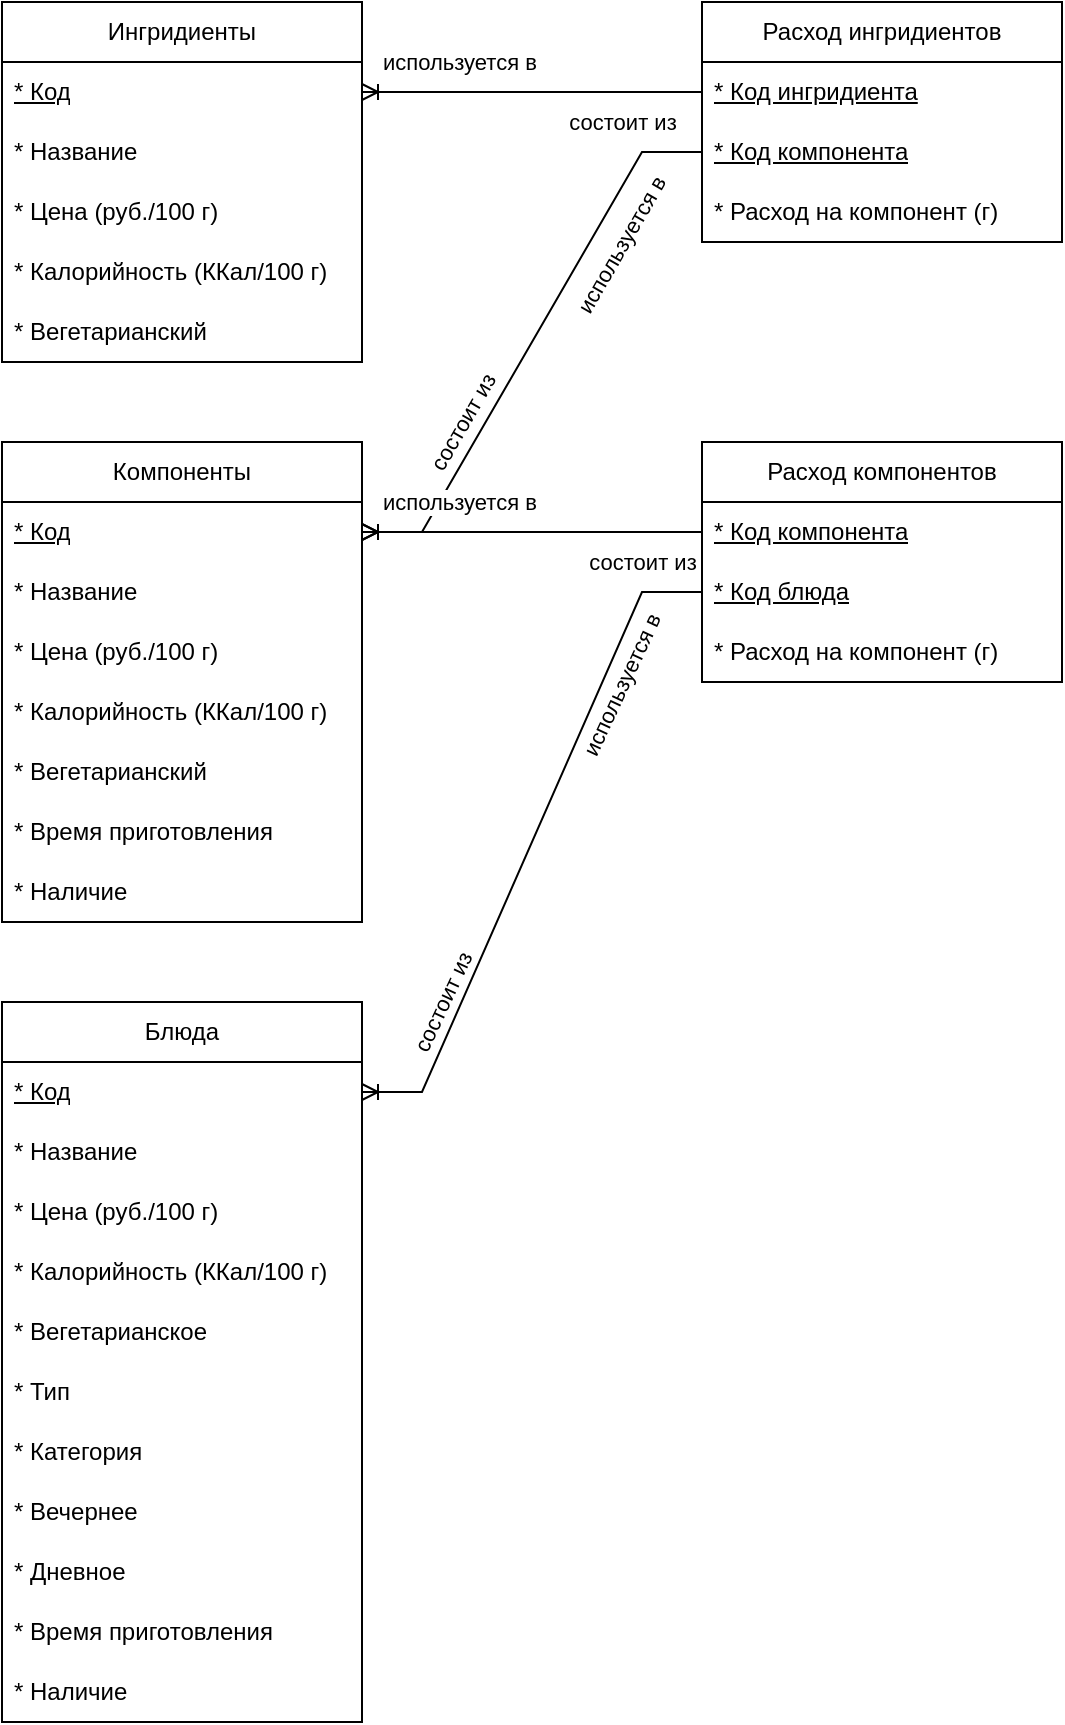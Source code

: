 <mxfile version="24.7.5" pages="4">
  <diagram name="Ресторан/Концептуальная" id="qusgkL9pRUiF12RODIhH">
    <mxGraphModel dx="1540" dy="384" grid="1" gridSize="10" guides="1" tooltips="1" connect="1" arrows="1" fold="1" page="1" pageScale="1" pageWidth="827" pageHeight="1169" math="0" shadow="0">
      <root>
        <mxCell id="0" />
        <mxCell id="1" parent="0" />
        <mxCell id="ih0tzvYjE830DngdH6pW-1" value="Ингридиенты" style="swimlane;fontStyle=0;childLayout=stackLayout;horizontal=1;startSize=30;horizontalStack=0;resizeParent=1;resizeParentMax=0;resizeLast=0;collapsible=1;marginBottom=0;whiteSpace=wrap;html=1;" vertex="1" parent="1">
          <mxGeometry x="-150" y="220" width="180" height="180" as="geometry">
            <mxRectangle x="170" y="180" width="110" height="30" as="alternateBounds" />
          </mxGeometry>
        </mxCell>
        <mxCell id="ih0tzvYjE830DngdH6pW-2" value="&lt;u&gt;* Код&lt;/u&gt;" style="text;strokeColor=none;fillColor=none;align=left;verticalAlign=middle;spacingLeft=4;spacingRight=4;overflow=hidden;points=[[0,0.5],[1,0.5]];portConstraint=eastwest;rotatable=0;whiteSpace=wrap;html=1;" vertex="1" parent="ih0tzvYjE830DngdH6pW-1">
          <mxGeometry y="30" width="180" height="30" as="geometry" />
        </mxCell>
        <mxCell id="ih0tzvYjE830DngdH6pW-3" value="* Название" style="text;strokeColor=none;fillColor=none;align=left;verticalAlign=middle;spacingLeft=4;spacingRight=4;overflow=hidden;points=[[0,0.5],[1,0.5]];portConstraint=eastwest;rotatable=0;whiteSpace=wrap;html=1;" vertex="1" parent="ih0tzvYjE830DngdH6pW-1">
          <mxGeometry y="60" width="180" height="30" as="geometry" />
        </mxCell>
        <mxCell id="ih0tzvYjE830DngdH6pW-4" value="* Цена (руб./100 г)" style="text;strokeColor=none;fillColor=none;align=left;verticalAlign=middle;spacingLeft=4;spacingRight=4;overflow=hidden;points=[[0,0.5],[1,0.5]];portConstraint=eastwest;rotatable=0;whiteSpace=wrap;html=1;" vertex="1" parent="ih0tzvYjE830DngdH6pW-1">
          <mxGeometry y="90" width="180" height="30" as="geometry" />
        </mxCell>
        <mxCell id="ih0tzvYjE830DngdH6pW-11" value="* Калорийность (ККал/100 г)" style="text;strokeColor=none;fillColor=none;align=left;verticalAlign=middle;spacingLeft=4;spacingRight=4;overflow=hidden;points=[[0,0.5],[1,0.5]];portConstraint=eastwest;rotatable=0;whiteSpace=wrap;html=1;" vertex="1" parent="ih0tzvYjE830DngdH6pW-1">
          <mxGeometry y="120" width="180" height="30" as="geometry" />
        </mxCell>
        <mxCell id="ih0tzvYjE830DngdH6pW-21" value="* Вегетарианский" style="text;strokeColor=none;fillColor=none;align=left;verticalAlign=middle;spacingLeft=4;spacingRight=4;overflow=hidden;points=[[0,0.5],[1,0.5]];portConstraint=eastwest;rotatable=0;whiteSpace=wrap;html=1;" vertex="1" parent="ih0tzvYjE830DngdH6pW-1">
          <mxGeometry y="150" width="180" height="30" as="geometry" />
        </mxCell>
        <mxCell id="ih0tzvYjE830DngdH6pW-12" value="Компоненты" style="swimlane;fontStyle=0;childLayout=stackLayout;horizontal=1;startSize=30;horizontalStack=0;resizeParent=1;resizeParentMax=0;resizeLast=0;collapsible=1;marginBottom=0;whiteSpace=wrap;html=1;" vertex="1" parent="1">
          <mxGeometry x="-150" y="440" width="180" height="240" as="geometry">
            <mxRectangle x="170" y="180" width="110" height="30" as="alternateBounds" />
          </mxGeometry>
        </mxCell>
        <mxCell id="ih0tzvYjE830DngdH6pW-13" value="&lt;u&gt;* Код&lt;/u&gt;" style="text;strokeColor=none;fillColor=none;align=left;verticalAlign=middle;spacingLeft=4;spacingRight=4;overflow=hidden;points=[[0,0.5],[1,0.5]];portConstraint=eastwest;rotatable=0;whiteSpace=wrap;html=1;" vertex="1" parent="ih0tzvYjE830DngdH6pW-12">
          <mxGeometry y="30" width="180" height="30" as="geometry" />
        </mxCell>
        <mxCell id="ih0tzvYjE830DngdH6pW-14" value="* Название" style="text;strokeColor=none;fillColor=none;align=left;verticalAlign=middle;spacingLeft=4;spacingRight=4;overflow=hidden;points=[[0,0.5],[1,0.5]];portConstraint=eastwest;rotatable=0;whiteSpace=wrap;html=1;" vertex="1" parent="ih0tzvYjE830DngdH6pW-12">
          <mxGeometry y="60" width="180" height="30" as="geometry" />
        </mxCell>
        <mxCell id="ih0tzvYjE830DngdH6pW-15" value="* Цена (руб./100 г)" style="text;strokeColor=none;fillColor=none;align=left;verticalAlign=middle;spacingLeft=4;spacingRight=4;overflow=hidden;points=[[0,0.5],[1,0.5]];portConstraint=eastwest;rotatable=0;whiteSpace=wrap;html=1;" vertex="1" parent="ih0tzvYjE830DngdH6pW-12">
          <mxGeometry y="90" width="180" height="30" as="geometry" />
        </mxCell>
        <mxCell id="ih0tzvYjE830DngdH6pW-16" value="* Калорийность (ККал/100 г)" style="text;strokeColor=none;fillColor=none;align=left;verticalAlign=middle;spacingLeft=4;spacingRight=4;overflow=hidden;points=[[0,0.5],[1,0.5]];portConstraint=eastwest;rotatable=0;whiteSpace=wrap;html=1;" vertex="1" parent="ih0tzvYjE830DngdH6pW-12">
          <mxGeometry y="120" width="180" height="30" as="geometry" />
        </mxCell>
        <mxCell id="ih0tzvYjE830DngdH6pW-18" value="* Вегетарианский" style="text;strokeColor=none;fillColor=none;align=left;verticalAlign=middle;spacingLeft=4;spacingRight=4;overflow=hidden;points=[[0,0.5],[1,0.5]];portConstraint=eastwest;rotatable=0;whiteSpace=wrap;html=1;" vertex="1" parent="ih0tzvYjE830DngdH6pW-12">
          <mxGeometry y="150" width="180" height="30" as="geometry" />
        </mxCell>
        <mxCell id="ih0tzvYjE830DngdH6pW-31" value="* Время приготовления" style="text;strokeColor=none;fillColor=none;align=left;verticalAlign=middle;spacingLeft=4;spacingRight=4;overflow=hidden;points=[[0,0.5],[1,0.5]];portConstraint=eastwest;rotatable=0;whiteSpace=wrap;html=1;" vertex="1" parent="ih0tzvYjE830DngdH6pW-12">
          <mxGeometry y="180" width="180" height="30" as="geometry" />
        </mxCell>
        <mxCell id="ih0tzvYjE830DngdH6pW-20" value="* Наличие" style="text;strokeColor=none;fillColor=none;align=left;verticalAlign=middle;spacingLeft=4;spacingRight=4;overflow=hidden;points=[[0,0.5],[1,0.5]];portConstraint=eastwest;rotatable=0;whiteSpace=wrap;html=1;" vertex="1" parent="ih0tzvYjE830DngdH6pW-12">
          <mxGeometry y="210" width="180" height="30" as="geometry" />
        </mxCell>
        <mxCell id="ih0tzvYjE830DngdH6pW-22" value="Блюда" style="swimlane;fontStyle=0;childLayout=stackLayout;horizontal=1;startSize=30;horizontalStack=0;resizeParent=1;resizeParentMax=0;resizeLast=0;collapsible=1;marginBottom=0;whiteSpace=wrap;html=1;" vertex="1" parent="1">
          <mxGeometry x="-150" y="720" width="180" height="360" as="geometry">
            <mxRectangle x="170" y="180" width="110" height="30" as="alternateBounds" />
          </mxGeometry>
        </mxCell>
        <mxCell id="ih0tzvYjE830DngdH6pW-23" value="&lt;u&gt;* Код&lt;/u&gt;" style="text;strokeColor=none;fillColor=none;align=left;verticalAlign=middle;spacingLeft=4;spacingRight=4;overflow=hidden;points=[[0,0.5],[1,0.5]];portConstraint=eastwest;rotatable=0;whiteSpace=wrap;html=1;" vertex="1" parent="ih0tzvYjE830DngdH6pW-22">
          <mxGeometry y="30" width="180" height="30" as="geometry" />
        </mxCell>
        <mxCell id="ih0tzvYjE830DngdH6pW-24" value="* Название" style="text;strokeColor=none;fillColor=none;align=left;verticalAlign=middle;spacingLeft=4;spacingRight=4;overflow=hidden;points=[[0,0.5],[1,0.5]];portConstraint=eastwest;rotatable=0;whiteSpace=wrap;html=1;" vertex="1" parent="ih0tzvYjE830DngdH6pW-22">
          <mxGeometry y="60" width="180" height="30" as="geometry" />
        </mxCell>
        <mxCell id="ih0tzvYjE830DngdH6pW-25" value="* Цена (руб./100 г)" style="text;strokeColor=none;fillColor=none;align=left;verticalAlign=middle;spacingLeft=4;spacingRight=4;overflow=hidden;points=[[0,0.5],[1,0.5]];portConstraint=eastwest;rotatable=0;whiteSpace=wrap;html=1;" vertex="1" parent="ih0tzvYjE830DngdH6pW-22">
          <mxGeometry y="90" width="180" height="30" as="geometry" />
        </mxCell>
        <mxCell id="ih0tzvYjE830DngdH6pW-26" value="* Калорийность (ККал/100 г)" style="text;strokeColor=none;fillColor=none;align=left;verticalAlign=middle;spacingLeft=4;spacingRight=4;overflow=hidden;points=[[0,0.5],[1,0.5]];portConstraint=eastwest;rotatable=0;whiteSpace=wrap;html=1;" vertex="1" parent="ih0tzvYjE830DngdH6pW-22">
          <mxGeometry y="120" width="180" height="30" as="geometry" />
        </mxCell>
        <mxCell id="ih0tzvYjE830DngdH6pW-32" value="* Вегетарианское" style="text;strokeColor=none;fillColor=none;align=left;verticalAlign=middle;spacingLeft=4;spacingRight=4;overflow=hidden;points=[[0,0.5],[1,0.5]];portConstraint=eastwest;rotatable=0;whiteSpace=wrap;html=1;" vertex="1" parent="ih0tzvYjE830DngdH6pW-22">
          <mxGeometry y="150" width="180" height="30" as="geometry" />
        </mxCell>
        <mxCell id="ih0tzvYjE830DngdH6pW-27" value="* Тип" style="text;strokeColor=none;fillColor=none;align=left;verticalAlign=middle;spacingLeft=4;spacingRight=4;overflow=hidden;points=[[0,0.5],[1,0.5]];portConstraint=eastwest;rotatable=0;whiteSpace=wrap;html=1;" vertex="1" parent="ih0tzvYjE830DngdH6pW-22">
          <mxGeometry y="180" width="180" height="30" as="geometry" />
        </mxCell>
        <mxCell id="ih0tzvYjE830DngdH6pW-28" value="* Категория" style="text;strokeColor=none;fillColor=none;align=left;verticalAlign=middle;spacingLeft=4;spacingRight=4;overflow=hidden;points=[[0,0.5],[1,0.5]];portConstraint=eastwest;rotatable=0;whiteSpace=wrap;html=1;" vertex="1" parent="ih0tzvYjE830DngdH6pW-22">
          <mxGeometry y="210" width="180" height="30" as="geometry" />
        </mxCell>
        <mxCell id="ih0tzvYjE830DngdH6pW-48" value="* Вечернее" style="text;strokeColor=none;fillColor=none;align=left;verticalAlign=middle;spacingLeft=4;spacingRight=4;overflow=hidden;points=[[0,0.5],[1,0.5]];portConstraint=eastwest;rotatable=0;whiteSpace=wrap;html=1;" vertex="1" parent="ih0tzvYjE830DngdH6pW-22">
          <mxGeometry y="240" width="180" height="30" as="geometry" />
        </mxCell>
        <mxCell id="yy1GwbR6RH3kmF0JoC6W-1" value="* Дневное" style="text;strokeColor=none;fillColor=none;align=left;verticalAlign=middle;spacingLeft=4;spacingRight=4;overflow=hidden;points=[[0,0.5],[1,0.5]];portConstraint=eastwest;rotatable=0;whiteSpace=wrap;html=1;" vertex="1" parent="ih0tzvYjE830DngdH6pW-22">
          <mxGeometry y="270" width="180" height="30" as="geometry" />
        </mxCell>
        <mxCell id="ih0tzvYjE830DngdH6pW-29" value="* Время приготовления" style="text;strokeColor=none;fillColor=none;align=left;verticalAlign=middle;spacingLeft=4;spacingRight=4;overflow=hidden;points=[[0,0.5],[1,0.5]];portConstraint=eastwest;rotatable=0;whiteSpace=wrap;html=1;" vertex="1" parent="ih0tzvYjE830DngdH6pW-22">
          <mxGeometry y="300" width="180" height="30" as="geometry" />
        </mxCell>
        <mxCell id="ih0tzvYjE830DngdH6pW-30" value="* Наличие" style="text;strokeColor=none;fillColor=none;align=left;verticalAlign=middle;spacingLeft=4;spacingRight=4;overflow=hidden;points=[[0,0.5],[1,0.5]];portConstraint=eastwest;rotatable=0;whiteSpace=wrap;html=1;" vertex="1" parent="ih0tzvYjE830DngdH6pW-22">
          <mxGeometry y="330" width="180" height="30" as="geometry" />
        </mxCell>
        <mxCell id="ih0tzvYjE830DngdH6pW-33" value="Расход ингридиентов" style="swimlane;fontStyle=0;childLayout=stackLayout;horizontal=1;startSize=30;horizontalStack=0;resizeParent=1;resizeParentMax=0;resizeLast=0;collapsible=1;marginBottom=0;whiteSpace=wrap;html=1;" vertex="1" parent="1">
          <mxGeometry x="200" y="220" width="180" height="120" as="geometry">
            <mxRectangle x="170" y="180" width="110" height="30" as="alternateBounds" />
          </mxGeometry>
        </mxCell>
        <mxCell id="ih0tzvYjE830DngdH6pW-34" value="&lt;u&gt;* Код ингридиента&lt;/u&gt;" style="text;strokeColor=none;fillColor=none;align=left;verticalAlign=middle;spacingLeft=4;spacingRight=4;overflow=hidden;points=[[0,0.5],[1,0.5]];portConstraint=eastwest;rotatable=0;whiteSpace=wrap;html=1;" vertex="1" parent="ih0tzvYjE830DngdH6pW-33">
          <mxGeometry y="30" width="180" height="30" as="geometry" />
        </mxCell>
        <mxCell id="ih0tzvYjE830DngdH6pW-35" value="&lt;u&gt;* Код компонента&lt;/u&gt;" style="text;strokeColor=none;fillColor=none;align=left;verticalAlign=middle;spacingLeft=4;spacingRight=4;overflow=hidden;points=[[0,0.5],[1,0.5]];portConstraint=eastwest;rotatable=0;whiteSpace=wrap;html=1;" vertex="1" parent="ih0tzvYjE830DngdH6pW-33">
          <mxGeometry y="60" width="180" height="30" as="geometry" />
        </mxCell>
        <mxCell id="ih0tzvYjE830DngdH6pW-36" value="* Расход на компонент (г)" style="text;strokeColor=none;fillColor=none;align=left;verticalAlign=middle;spacingLeft=4;spacingRight=4;overflow=hidden;points=[[0,0.5],[1,0.5]];portConstraint=eastwest;rotatable=0;whiteSpace=wrap;html=1;" vertex="1" parent="ih0tzvYjE830DngdH6pW-33">
          <mxGeometry y="90" width="180" height="30" as="geometry" />
        </mxCell>
        <mxCell id="ih0tzvYjE830DngdH6pW-39" value="Расход компонентов" style="swimlane;fontStyle=0;childLayout=stackLayout;horizontal=1;startSize=30;horizontalStack=0;resizeParent=1;resizeParentMax=0;resizeLast=0;collapsible=1;marginBottom=0;whiteSpace=wrap;html=1;" vertex="1" parent="1">
          <mxGeometry x="200" y="440" width="180" height="120" as="geometry">
            <mxRectangle x="170" y="180" width="110" height="30" as="alternateBounds" />
          </mxGeometry>
        </mxCell>
        <mxCell id="ih0tzvYjE830DngdH6pW-41" value="&lt;u&gt;* Код компонента&lt;/u&gt;" style="text;strokeColor=none;fillColor=none;align=left;verticalAlign=middle;spacingLeft=4;spacingRight=4;overflow=hidden;points=[[0,0.5],[1,0.5]];portConstraint=eastwest;rotatable=0;whiteSpace=wrap;html=1;" vertex="1" parent="ih0tzvYjE830DngdH6pW-39">
          <mxGeometry y="30" width="180" height="30" as="geometry" />
        </mxCell>
        <mxCell id="ih0tzvYjE830DngdH6pW-40" value="&lt;u&gt;* Код блюда&lt;/u&gt;" style="text;strokeColor=none;fillColor=none;align=left;verticalAlign=middle;spacingLeft=4;spacingRight=4;overflow=hidden;points=[[0,0.5],[1,0.5]];portConstraint=eastwest;rotatable=0;whiteSpace=wrap;html=1;" vertex="1" parent="ih0tzvYjE830DngdH6pW-39">
          <mxGeometry y="60" width="180" height="30" as="geometry" />
        </mxCell>
        <mxCell id="ih0tzvYjE830DngdH6pW-42" value="* Расход на компонент (г)" style="text;strokeColor=none;fillColor=none;align=left;verticalAlign=middle;spacingLeft=4;spacingRight=4;overflow=hidden;points=[[0,0.5],[1,0.5]];portConstraint=eastwest;rotatable=0;whiteSpace=wrap;html=1;" vertex="1" parent="ih0tzvYjE830DngdH6pW-39">
          <mxGeometry y="90" width="180" height="30" as="geometry" />
        </mxCell>
        <mxCell id="ih0tzvYjE830DngdH6pW-43" value="" style="edgeStyle=entityRelationEdgeStyle;fontSize=12;html=1;endArrow=ERoneToMany;rounded=0;exitX=0;exitY=0.5;exitDx=0;exitDy=0;entryX=1;entryY=0.5;entryDx=0;entryDy=0;" edge="1" parent="1" source="ih0tzvYjE830DngdH6pW-34" target="ih0tzvYjE830DngdH6pW-2">
          <mxGeometry width="100" height="100" relative="1" as="geometry">
            <mxPoint x="30" y="260" as="sourcePoint" />
            <mxPoint x="160" y="300" as="targetPoint" />
          </mxGeometry>
        </mxCell>
        <mxCell id="ih0tzvYjE830DngdH6pW-49" value="используется в&amp;nbsp;" style="edgeLabel;html=1;align=center;verticalAlign=middle;resizable=0;points=[];" vertex="1" connectable="0" parent="ih0tzvYjE830DngdH6pW-43">
          <mxGeometry x="0.663" y="-2" relative="1" as="geometry">
            <mxPoint x="21" y="-13" as="offset" />
          </mxGeometry>
        </mxCell>
        <mxCell id="ih0tzvYjE830DngdH6pW-44" value="" style="edgeStyle=entityRelationEdgeStyle;fontSize=12;html=1;endArrow=ERoneToMany;rounded=0;exitX=0;exitY=0.5;exitDx=0;exitDy=0;entryX=1;entryY=0.5;entryDx=0;entryDy=0;" edge="1" parent="1" source="ih0tzvYjE830DngdH6pW-41" target="ih0tzvYjE830DngdH6pW-13">
          <mxGeometry width="100" height="100" relative="1" as="geometry">
            <mxPoint x="30" y="490" as="sourcePoint" />
            <mxPoint x="50" y="530" as="targetPoint" />
          </mxGeometry>
        </mxCell>
        <mxCell id="ih0tzvYjE830DngdH6pW-46" value="" style="edgeStyle=entityRelationEdgeStyle;fontSize=12;html=1;endArrow=ERoneToMany;rounded=0;entryX=1;entryY=0.5;entryDx=0;entryDy=0;exitX=0;exitY=0.5;exitDx=0;exitDy=0;" edge="1" parent="1" source="ih0tzvYjE830DngdH6pW-35" target="ih0tzvYjE830DngdH6pW-13">
          <mxGeometry width="100" height="100" relative="1" as="geometry">
            <mxPoint x="80" y="390" as="sourcePoint" />
            <mxPoint x="250" y="390" as="targetPoint" />
            <Array as="points">
              <mxPoint x="170" y="430" />
              <mxPoint x="180" y="320" />
              <mxPoint x="140" y="390" />
              <mxPoint x="150" y="420" />
              <mxPoint x="140" y="410" />
            </Array>
          </mxGeometry>
        </mxCell>
        <mxCell id="ih0tzvYjE830DngdH6pW-47" value="" style="edgeStyle=entityRelationEdgeStyle;fontSize=12;html=1;endArrow=ERoneToMany;rounded=0;entryX=1;entryY=0.5;entryDx=0;entryDy=0;exitX=0;exitY=0.5;exitDx=0;exitDy=0;" edge="1" parent="1" source="ih0tzvYjE830DngdH6pW-40" target="ih0tzvYjE830DngdH6pW-23">
          <mxGeometry width="100" height="100" relative="1" as="geometry">
            <mxPoint x="220" y="650" as="sourcePoint" />
            <mxPoint x="50" y="840" as="targetPoint" />
          </mxGeometry>
        </mxCell>
        <mxCell id="ih0tzvYjE830DngdH6pW-50" value="состоит из" style="edgeLabel;html=1;align=center;verticalAlign=middle;resizable=0;points=[];" vertex="1" connectable="0" parent="1">
          <mxGeometry x="160.001" y="280" as="geometry" />
        </mxCell>
        <mxCell id="ih0tzvYjE830DngdH6pW-51" value="используется в&amp;nbsp;" style="edgeLabel;html=1;align=center;verticalAlign=middle;resizable=0;points=[];" vertex="1" connectable="0" parent="1">
          <mxGeometry x="80.003" y="470" as="geometry" />
        </mxCell>
        <mxCell id="ih0tzvYjE830DngdH6pW-52" value="состоит из" style="edgeLabel;html=1;align=center;verticalAlign=middle;resizable=0;points=[];" vertex="1" connectable="0" parent="1">
          <mxGeometry x="170.001" y="500" as="geometry" />
        </mxCell>
        <mxCell id="ih0tzvYjE830DngdH6pW-53" value="состоит из" style="edgeLabel;html=1;align=center;verticalAlign=middle;resizable=0;points=[];rotation=-60;" vertex="1" connectable="0" parent="1">
          <mxGeometry x="80.001" y="430" as="geometry" />
        </mxCell>
        <mxCell id="ih0tzvYjE830DngdH6pW-54" value="используется в&amp;nbsp;" style="edgeLabel;html=1;align=center;verticalAlign=middle;resizable=0;points=[];rotation=-60;" vertex="1" connectable="0" parent="1">
          <mxGeometry x="160.003" y="340" as="geometry" />
        </mxCell>
        <mxCell id="ih0tzvYjE830DngdH6pW-55" value="состоит из" style="edgeLabel;html=1;align=center;verticalAlign=middle;resizable=0;points=[];rotation=-65;" vertex="1" connectable="0" parent="1">
          <mxGeometry x="70.001" y="720" as="geometry" />
        </mxCell>
        <mxCell id="ih0tzvYjE830DngdH6pW-56" value="используется в&amp;nbsp;" style="edgeLabel;html=1;align=center;verticalAlign=middle;resizable=0;points=[];rotation=-65;" vertex="1" connectable="0" parent="1">
          <mxGeometry x="160.003" y="560" as="geometry" />
        </mxCell>
      </root>
    </mxGraphModel>
  </diagram>
  <diagram id="CmBIwKBZ08MBZlJEefmj" name="Ресторан/Физическая">
    <mxGraphModel dx="1861" dy="557" grid="1" gridSize="10" guides="1" tooltips="1" connect="1" arrows="1" fold="1" page="1" pageScale="1" pageWidth="827" pageHeight="1169" math="0" shadow="0">
      <root>
        <mxCell id="0" />
        <mxCell id="1" parent="0" />
        <mxCell id="Nw7ZUWsnfOc0jceCCBzY-1" value="INGRIDIENTS" style="swimlane;fontStyle=0;childLayout=stackLayout;horizontal=1;startSize=30;horizontalStack=0;resizeParent=1;resizeParentMax=0;resizeLast=0;collapsible=1;marginBottom=0;whiteSpace=wrap;html=1;" vertex="1" parent="1">
          <mxGeometry x="-150" y="220" width="180" height="180" as="geometry">
            <mxRectangle x="170" y="180" width="110" height="30" as="alternateBounds" />
          </mxGeometry>
        </mxCell>
        <mxCell id="Nw7ZUWsnfOc0jceCCBzY-2" value="# id&lt;span style=&quot;white-space: pre;&quot;&gt;&#x9;&lt;/span&gt;&lt;span style=&quot;white-space: pre;&quot;&gt;&#x9;&lt;/span&gt;&lt;span style=&quot;white-space: pre;&quot;&gt;&#x9;&lt;/span&gt;&lt;span style=&quot;white-space: pre;&quot;&gt;&#x9;&lt;/span&gt;number" style="text;strokeColor=none;fillColor=none;align=left;verticalAlign=middle;spacingLeft=4;spacingRight=4;overflow=hidden;points=[[0,0.5],[1,0.5]];portConstraint=eastwest;rotatable=0;whiteSpace=wrap;html=1;" vertex="1" parent="Nw7ZUWsnfOc0jceCCBzY-1">
          <mxGeometry y="30" width="180" height="30" as="geometry" />
        </mxCell>
        <mxCell id="Nw7ZUWsnfOc0jceCCBzY-3" value="* name&lt;span style=&quot;white-space: pre;&quot;&gt;&#x9;&lt;/span&gt;&lt;span style=&quot;white-space: pre;&quot;&gt;&#x9;&lt;/span&gt;&lt;span style=&quot;white-space: pre;&quot;&gt;&#x9;&lt;/span&gt;varchar" style="text;strokeColor=none;fillColor=none;align=left;verticalAlign=middle;spacingLeft=4;spacingRight=4;overflow=hidden;points=[[0,0.5],[1,0.5]];portConstraint=eastwest;rotatable=0;whiteSpace=wrap;html=1;" vertex="1" parent="Nw7ZUWsnfOc0jceCCBzY-1">
          <mxGeometry y="60" width="180" height="30" as="geometry" />
        </mxCell>
        <mxCell id="Nw7ZUWsnfOc0jceCCBzY-4" value="* cost&lt;span style=&quot;white-space: pre;&quot;&gt;&#x9;&lt;/span&gt;&lt;span style=&quot;white-space: pre;&quot;&gt;&#x9;&lt;/span&gt;&lt;span style=&quot;white-space: pre;&quot;&gt;&#x9;&lt;/span&gt;number" style="text;strokeColor=none;fillColor=none;align=left;verticalAlign=middle;spacingLeft=4;spacingRight=4;overflow=hidden;points=[[0,0.5],[1,0.5]];portConstraint=eastwest;rotatable=0;whiteSpace=wrap;html=1;" vertex="1" parent="Nw7ZUWsnfOc0jceCCBzY-1">
          <mxGeometry y="90" width="180" height="30" as="geometry" />
        </mxCell>
        <mxCell id="Nw7ZUWsnfOc0jceCCBzY-5" value="* cal&lt;span style=&quot;white-space: pre;&quot;&gt;&#x9;&lt;/span&gt;&lt;span style=&quot;white-space: pre;&quot;&gt;&#x9;&lt;/span&gt;&lt;span style=&quot;white-space: pre;&quot;&gt;&#x9;&lt;/span&gt;&lt;span style=&quot;white-space: pre;&quot;&gt;&#x9;&lt;/span&gt;number" style="text;strokeColor=none;fillColor=none;align=left;verticalAlign=middle;spacingLeft=4;spacingRight=4;overflow=hidden;points=[[0,0.5],[1,0.5]];portConstraint=eastwest;rotatable=0;whiteSpace=wrap;html=1;" vertex="1" parent="Nw7ZUWsnfOc0jceCCBzY-1">
          <mxGeometry y="120" width="180" height="30" as="geometry" />
        </mxCell>
        <mxCell id="Nw7ZUWsnfOc0jceCCBzY-6" value="* vegan&lt;span style=&quot;white-space: pre;&quot;&gt;&#x9;&lt;/span&gt;&lt;span style=&quot;white-space: pre;&quot;&gt;&#x9;&lt;/span&gt;&lt;span style=&quot;white-space: pre;&quot;&gt;&#x9;&lt;/span&gt;boolean" style="text;strokeColor=none;fillColor=none;align=left;verticalAlign=middle;spacingLeft=4;spacingRight=4;overflow=hidden;points=[[0,0.5],[1,0.5]];portConstraint=eastwest;rotatable=0;whiteSpace=wrap;html=1;" vertex="1" parent="Nw7ZUWsnfOc0jceCCBzY-1">
          <mxGeometry y="150" width="180" height="30" as="geometry" />
        </mxCell>
        <mxCell id="Nw7ZUWsnfOc0jceCCBzY-7" value="COMPONENTS" style="swimlane;fontStyle=0;childLayout=stackLayout;horizontal=1;startSize=30;horizontalStack=0;resizeParent=1;resizeParentMax=0;resizeLast=0;collapsible=1;marginBottom=0;whiteSpace=wrap;html=1;" vertex="1" parent="1">
          <mxGeometry x="-150" y="440" width="180" height="240" as="geometry">
            <mxRectangle x="170" y="180" width="110" height="30" as="alternateBounds" />
          </mxGeometry>
        </mxCell>
        <mxCell id="Nw7ZUWsnfOc0jceCCBzY-8" value="# id&lt;span style=&quot;white-space: pre;&quot;&gt;&#x9;&lt;/span&gt;&lt;span style=&quot;white-space: pre;&quot;&gt;&#x9;&lt;/span&gt;&lt;span style=&quot;white-space: pre;&quot;&gt;&#x9;&lt;/span&gt;&lt;span style=&quot;white-space: pre;&quot;&gt;&#x9;&lt;/span&gt;number" style="text;strokeColor=none;fillColor=none;align=left;verticalAlign=middle;spacingLeft=4;spacingRight=4;overflow=hidden;points=[[0,0.5],[1,0.5]];portConstraint=eastwest;rotatable=0;whiteSpace=wrap;html=1;" vertex="1" parent="Nw7ZUWsnfOc0jceCCBzY-7">
          <mxGeometry y="30" width="180" height="30" as="geometry" />
        </mxCell>
        <mxCell id="Nw7ZUWsnfOc0jceCCBzY-9" value="* name&lt;span style=&quot;white-space: pre;&quot;&gt;&#x9;&lt;/span&gt;&lt;span style=&quot;white-space: pre;&quot;&gt;&#x9;&lt;/span&gt;&lt;span style=&quot;white-space: pre;&quot;&gt;&#x9;&lt;/span&gt;varchar" style="text;strokeColor=none;fillColor=none;align=left;verticalAlign=middle;spacingLeft=4;spacingRight=4;overflow=hidden;points=[[0,0.5],[1,0.5]];portConstraint=eastwest;rotatable=0;whiteSpace=wrap;html=1;" vertex="1" parent="Nw7ZUWsnfOc0jceCCBzY-7">
          <mxGeometry y="60" width="180" height="30" as="geometry" />
        </mxCell>
        <mxCell id="Nw7ZUWsnfOc0jceCCBzY-10" value="* cost&lt;span style=&quot;white-space: pre;&quot;&gt;&#x9;&lt;/span&gt;&lt;span style=&quot;white-space: pre;&quot;&gt;&#x9;&lt;/span&gt;&lt;span style=&quot;white-space: pre;&quot;&gt;&#x9;&lt;/span&gt;number" style="text;strokeColor=none;fillColor=none;align=left;verticalAlign=middle;spacingLeft=4;spacingRight=4;overflow=hidden;points=[[0,0.5],[1,0.5]];portConstraint=eastwest;rotatable=0;whiteSpace=wrap;html=1;" vertex="1" parent="Nw7ZUWsnfOc0jceCCBzY-7">
          <mxGeometry y="90" width="180" height="30" as="geometry" />
        </mxCell>
        <mxCell id="Nw7ZUWsnfOc0jceCCBzY-11" value="* cal&lt;span style=&quot;white-space: pre;&quot;&gt;&#x9;&lt;/span&gt;&lt;span style=&quot;white-space: pre;&quot;&gt;&#x9;&lt;/span&gt;&lt;span style=&quot;white-space: pre;&quot;&gt;&#x9;&lt;/span&gt;&lt;span style=&quot;white-space: pre;&quot;&gt;&#x9;&lt;/span&gt;number" style="text;strokeColor=none;fillColor=none;align=left;verticalAlign=middle;spacingLeft=4;spacingRight=4;overflow=hidden;points=[[0,0.5],[1,0.5]];portConstraint=eastwest;rotatable=0;whiteSpace=wrap;html=1;" vertex="1" parent="Nw7ZUWsnfOc0jceCCBzY-7">
          <mxGeometry y="120" width="180" height="30" as="geometry" />
        </mxCell>
        <mxCell id="Nw7ZUWsnfOc0jceCCBzY-12" value="* vegan&lt;span style=&quot;white-space: pre;&quot;&gt;&#x9;&lt;/span&gt;&lt;span style=&quot;white-space: pre;&quot;&gt;&#x9;&lt;/span&gt;&lt;span style=&quot;white-space: pre;&quot;&gt;&#x9;&lt;/span&gt;boolean" style="text;strokeColor=none;fillColor=none;align=left;verticalAlign=middle;spacingLeft=4;spacingRight=4;overflow=hidden;points=[[0,0.5],[1,0.5]];portConstraint=eastwest;rotatable=0;whiteSpace=wrap;html=1;" vertex="1" parent="Nw7ZUWsnfOc0jceCCBzY-7">
          <mxGeometry y="150" width="180" height="30" as="geometry" />
        </mxCell>
        <mxCell id="Nw7ZUWsnfOc0jceCCBzY-13" value="* cook_time&lt;span style=&quot;white-space: pre;&quot;&gt;&#x9;&lt;/span&gt;&lt;span style=&quot;white-space: pre;&quot;&gt;&#x9;&lt;/span&gt;number" style="text;strokeColor=none;fillColor=none;align=left;verticalAlign=middle;spacingLeft=4;spacingRight=4;overflow=hidden;points=[[0,0.5],[1,0.5]];portConstraint=eastwest;rotatable=0;whiteSpace=wrap;html=1;" vertex="1" parent="Nw7ZUWsnfOc0jceCCBzY-7">
          <mxGeometry y="180" width="180" height="30" as="geometry" />
        </mxCell>
        <mxCell id="Nw7ZUWsnfOc0jceCCBzY-14" value="* avail&lt;span style=&quot;white-space: pre;&quot;&gt;&#x9;&lt;/span&gt;&lt;span style=&quot;white-space: pre;&quot;&gt;&#x9;&lt;/span&gt;&lt;span style=&quot;white-space: pre;&quot;&gt;&#x9;&lt;/span&gt;boolean" style="text;strokeColor=none;fillColor=none;align=left;verticalAlign=middle;spacingLeft=4;spacingRight=4;overflow=hidden;points=[[0,0.5],[1,0.5]];portConstraint=eastwest;rotatable=0;whiteSpace=wrap;html=1;" vertex="1" parent="Nw7ZUWsnfOc0jceCCBzY-7">
          <mxGeometry y="210" width="180" height="30" as="geometry" />
        </mxCell>
        <mxCell id="Nw7ZUWsnfOc0jceCCBzY-15" value="DISHES" style="swimlane;fontStyle=0;childLayout=stackLayout;horizontal=1;startSize=30;horizontalStack=0;resizeParent=1;resizeParentMax=0;resizeLast=0;collapsible=1;marginBottom=0;whiteSpace=wrap;html=1;" vertex="1" parent="1">
          <mxGeometry x="-150" y="720" width="180" height="360" as="geometry">
            <mxRectangle x="170" y="180" width="110" height="30" as="alternateBounds" />
          </mxGeometry>
        </mxCell>
        <mxCell id="Nw7ZUWsnfOc0jceCCBzY-16" value="# id&lt;span style=&quot;white-space: pre;&quot;&gt;&#x9;&lt;/span&gt;&lt;span style=&quot;white-space: pre;&quot;&gt;&#x9;&lt;/span&gt;&lt;span style=&quot;white-space: pre;&quot;&gt;&#x9;&lt;/span&gt;&lt;span style=&quot;white-space: pre;&quot;&gt;&#x9;&lt;/span&gt;number" style="text;strokeColor=none;fillColor=none;align=left;verticalAlign=middle;spacingLeft=4;spacingRight=4;overflow=hidden;points=[[0,0.5],[1,0.5]];portConstraint=eastwest;rotatable=0;whiteSpace=wrap;html=1;" vertex="1" parent="Nw7ZUWsnfOc0jceCCBzY-15">
          <mxGeometry y="30" width="180" height="30" as="geometry" />
        </mxCell>
        <mxCell id="Nw7ZUWsnfOc0jceCCBzY-17" value="* name&lt;span style=&quot;white-space: pre;&quot;&gt;&#x9;&lt;/span&gt;&lt;span style=&quot;white-space: pre;&quot;&gt;&#x9;&lt;/span&gt;&lt;span style=&quot;white-space: pre;&quot;&gt;&#x9;&lt;/span&gt;varchar" style="text;strokeColor=none;fillColor=none;align=left;verticalAlign=middle;spacingLeft=4;spacingRight=4;overflow=hidden;points=[[0,0.5],[1,0.5]];portConstraint=eastwest;rotatable=0;whiteSpace=wrap;html=1;" vertex="1" parent="Nw7ZUWsnfOc0jceCCBzY-15">
          <mxGeometry y="60" width="180" height="30" as="geometry" />
        </mxCell>
        <mxCell id="Nw7ZUWsnfOc0jceCCBzY-18" value="* cost&lt;span style=&quot;white-space: pre;&quot;&gt;&#x9;&lt;/span&gt;&lt;span style=&quot;white-space: pre;&quot;&gt;&#x9;&lt;/span&gt;&lt;span style=&quot;white-space: pre;&quot;&gt;&#x9;&lt;/span&gt;number" style="text;strokeColor=none;fillColor=none;align=left;verticalAlign=middle;spacingLeft=4;spacingRight=4;overflow=hidden;points=[[0,0.5],[1,0.5]];portConstraint=eastwest;rotatable=0;whiteSpace=wrap;html=1;" vertex="1" parent="Nw7ZUWsnfOc0jceCCBzY-15">
          <mxGeometry y="90" width="180" height="30" as="geometry" />
        </mxCell>
        <mxCell id="Nw7ZUWsnfOc0jceCCBzY-19" value="* cal&lt;span style=&quot;white-space: pre;&quot;&gt;&#x9;&lt;/span&gt;&lt;span style=&quot;white-space: pre;&quot;&gt;&#x9;&lt;/span&gt;&lt;span style=&quot;white-space: pre;&quot;&gt;&#x9;&lt;/span&gt;&lt;span style=&quot;white-space: pre;&quot;&gt;&#x9;&lt;/span&gt;number" style="text;strokeColor=none;fillColor=none;align=left;verticalAlign=middle;spacingLeft=4;spacingRight=4;overflow=hidden;points=[[0,0.5],[1,0.5]];portConstraint=eastwest;rotatable=0;whiteSpace=wrap;html=1;" vertex="1" parent="Nw7ZUWsnfOc0jceCCBzY-15">
          <mxGeometry y="120" width="180" height="30" as="geometry" />
        </mxCell>
        <mxCell id="Nw7ZUWsnfOc0jceCCBzY-20" value="* vegan&lt;span style=&quot;white-space: pre;&quot;&gt;&#x9;&lt;/span&gt;&lt;span style=&quot;white-space: pre;&quot;&gt;&#x9;&lt;/span&gt;&lt;span style=&quot;white-space: pre;&quot;&gt;&#x9;&lt;/span&gt;boolean" style="text;strokeColor=none;fillColor=none;align=left;verticalAlign=middle;spacingLeft=4;spacingRight=4;overflow=hidden;points=[[0,0.5],[1,0.5]];portConstraint=eastwest;rotatable=0;whiteSpace=wrap;html=1;" vertex="1" parent="Nw7ZUWsnfOc0jceCCBzY-15">
          <mxGeometry y="150" width="180" height="30" as="geometry" />
        </mxCell>
        <mxCell id="Nw7ZUWsnfOc0jceCCBzY-21" value="* type&lt;span style=&quot;white-space: pre;&quot;&gt;&#x9;&lt;/span&gt;&lt;span style=&quot;white-space: pre;&quot;&gt;&#x9;&lt;/span&gt;&lt;span style=&quot;white-space: pre;&quot;&gt;&#x9;&lt;/span&gt;varchar" style="text;strokeColor=none;fillColor=none;align=left;verticalAlign=middle;spacingLeft=4;spacingRight=4;overflow=hidden;points=[[0,0.5],[1,0.5]];portConstraint=eastwest;rotatable=0;whiteSpace=wrap;html=1;" vertex="1" parent="Nw7ZUWsnfOc0jceCCBzY-15">
          <mxGeometry y="180" width="180" height="30" as="geometry" />
        </mxCell>
        <mxCell id="Nw7ZUWsnfOc0jceCCBzY-22" value="* cat&lt;span style=&quot;white-space: pre;&quot;&gt;&#x9;&lt;/span&gt;&lt;span style=&quot;white-space: pre;&quot;&gt;&#x9;&lt;/span&gt;&lt;span style=&quot;white-space: pre;&quot;&gt;&#x9;&lt;/span&gt;&lt;span style=&quot;white-space: pre;&quot;&gt;&#x9;&lt;/span&gt;varchar" style="text;strokeColor=none;fillColor=none;align=left;verticalAlign=middle;spacingLeft=4;spacingRight=4;overflow=hidden;points=[[0,0.5],[1,0.5]];portConstraint=eastwest;rotatable=0;whiteSpace=wrap;html=1;" vertex="1" parent="Nw7ZUWsnfOc0jceCCBzY-15">
          <mxGeometry y="210" width="180" height="30" as="geometry" />
        </mxCell>
        <mxCell id="Nw7ZUWsnfOc0jceCCBzY-23" value="* evening&lt;span style=&quot;white-space: pre;&quot;&gt;&#x9;&lt;/span&gt;&lt;span style=&quot;white-space: pre;&quot;&gt;&#x9;&lt;/span&gt;&lt;span style=&quot;white-space: pre;&quot;&gt;&#x9;&lt;/span&gt;boolean" style="text;strokeColor=none;fillColor=none;align=left;verticalAlign=middle;spacingLeft=4;spacingRight=4;overflow=hidden;points=[[0,0.5],[1,0.5]];portConstraint=eastwest;rotatable=0;whiteSpace=wrap;html=1;" vertex="1" parent="Nw7ZUWsnfOc0jceCCBzY-15">
          <mxGeometry y="240" width="180" height="30" as="geometry" />
        </mxCell>
        <mxCell id="Nw7ZUWsnfOc0jceCCBzY-46" value="* daily&lt;span style=&quot;white-space: pre;&quot;&gt;&#x9;&lt;/span&gt;&lt;span style=&quot;white-space: pre;&quot;&gt;&#x9;&lt;/span&gt;&lt;span style=&quot;white-space: pre;&quot;&gt;&#x9;&lt;/span&gt;boolean" style="text;strokeColor=none;fillColor=none;align=left;verticalAlign=middle;spacingLeft=4;spacingRight=4;overflow=hidden;points=[[0,0.5],[1,0.5]];portConstraint=eastwest;rotatable=0;whiteSpace=wrap;html=1;" vertex="1" parent="Nw7ZUWsnfOc0jceCCBzY-15">
          <mxGeometry y="270" width="180" height="30" as="geometry" />
        </mxCell>
        <mxCell id="Nw7ZUWsnfOc0jceCCBzY-24" value="* cook_time&lt;span style=&quot;white-space: pre;&quot;&gt;&#x9;&lt;/span&gt;&lt;span style=&quot;white-space: pre;&quot;&gt;&#x9;&lt;/span&gt;number" style="text;strokeColor=none;fillColor=none;align=left;verticalAlign=middle;spacingLeft=4;spacingRight=4;overflow=hidden;points=[[0,0.5],[1,0.5]];portConstraint=eastwest;rotatable=0;whiteSpace=wrap;html=1;" vertex="1" parent="Nw7ZUWsnfOc0jceCCBzY-15">
          <mxGeometry y="300" width="180" height="30" as="geometry" />
        </mxCell>
        <mxCell id="Nw7ZUWsnfOc0jceCCBzY-25" value="* avail&lt;span style=&quot;white-space: pre;&quot;&gt;&#x9;&lt;/span&gt;&lt;span style=&quot;white-space: pre;&quot;&gt;&#x9;&lt;/span&gt;&lt;span style=&quot;white-space: pre;&quot;&gt;&#x9;&lt;/span&gt;boolean" style="text;strokeColor=none;fillColor=none;align=left;verticalAlign=middle;spacingLeft=4;spacingRight=4;overflow=hidden;points=[[0,0.5],[1,0.5]];portConstraint=eastwest;rotatable=0;whiteSpace=wrap;html=1;" vertex="1" parent="Nw7ZUWsnfOc0jceCCBzY-15">
          <mxGeometry y="330" width="180" height="30" as="geometry" />
        </mxCell>
        <mxCell id="Nw7ZUWsnfOc0jceCCBzY-26" value="INGRIDIENTS EXP" style="swimlane;fontStyle=0;childLayout=stackLayout;horizontal=1;startSize=30;horizontalStack=0;resizeParent=1;resizeParentMax=0;resizeLast=0;collapsible=1;marginBottom=0;whiteSpace=wrap;html=1;" vertex="1" parent="1">
          <mxGeometry x="200" y="220" width="180" height="120" as="geometry">
            <mxRectangle x="170" y="180" width="110" height="30" as="alternateBounds" />
          </mxGeometry>
        </mxCell>
        <mxCell id="Nw7ZUWsnfOc0jceCCBzY-27" value="# (#) ing_id&lt;span style=&quot;white-space: pre;&quot;&gt;&#x9;&lt;/span&gt;&lt;span style=&quot;white-space: pre;&quot;&gt;&#x9;&lt;/span&gt;number" style="text;strokeColor=none;fillColor=none;align=left;verticalAlign=middle;spacingLeft=4;spacingRight=4;overflow=hidden;points=[[0,0.5],[1,0.5]];portConstraint=eastwest;rotatable=0;whiteSpace=wrap;html=1;" vertex="1" parent="Nw7ZUWsnfOc0jceCCBzY-26">
          <mxGeometry y="30" width="180" height="30" as="geometry" />
        </mxCell>
        <mxCell id="Nw7ZUWsnfOc0jceCCBzY-28" value="# (#) comp_id&lt;span style=&quot;white-space: pre;&quot;&gt;&#x9;&lt;/span&gt;&lt;span style=&quot;white-space: pre;&quot;&gt;&#x9;&lt;/span&gt;number" style="text;strokeColor=none;fillColor=none;align=left;verticalAlign=middle;spacingLeft=4;spacingRight=4;overflow=hidden;points=[[0,0.5],[1,0.5]];portConstraint=eastwest;rotatable=0;whiteSpace=wrap;html=1;" vertex="1" parent="Nw7ZUWsnfOc0jceCCBzY-26">
          <mxGeometry y="60" width="180" height="30" as="geometry" />
        </mxCell>
        <mxCell id="Nw7ZUWsnfOc0jceCCBzY-29" value="* exp_per_comp&lt;span style=&quot;white-space: pre;&quot;&gt;&#x9;&lt;/span&gt;number" style="text;strokeColor=none;fillColor=none;align=left;verticalAlign=middle;spacingLeft=4;spacingRight=4;overflow=hidden;points=[[0,0.5],[1,0.5]];portConstraint=eastwest;rotatable=0;whiteSpace=wrap;html=1;" vertex="1" parent="Nw7ZUWsnfOc0jceCCBzY-26">
          <mxGeometry y="90" width="180" height="30" as="geometry" />
        </mxCell>
        <mxCell id="Nw7ZUWsnfOc0jceCCBzY-30" value="COMPONENTS EXP" style="swimlane;fontStyle=0;childLayout=stackLayout;horizontal=1;startSize=30;horizontalStack=0;resizeParent=1;resizeParentMax=0;resizeLast=0;collapsible=1;marginBottom=0;whiteSpace=wrap;html=1;" vertex="1" parent="1">
          <mxGeometry x="200" y="440" width="180" height="120" as="geometry">
            <mxRectangle x="170" y="180" width="110" height="30" as="alternateBounds" />
          </mxGeometry>
        </mxCell>
        <mxCell id="Nw7ZUWsnfOc0jceCCBzY-31" value="# (#) comp_id&lt;span style=&quot;white-space: pre;&quot;&gt;&#x9;&lt;/span&gt;&lt;span style=&quot;white-space: pre;&quot;&gt;&#x9;&lt;/span&gt;number" style="text;strokeColor=none;fillColor=none;align=left;verticalAlign=middle;spacingLeft=4;spacingRight=4;overflow=hidden;points=[[0,0.5],[1,0.5]];portConstraint=eastwest;rotatable=0;whiteSpace=wrap;html=1;" vertex="1" parent="Nw7ZUWsnfOc0jceCCBzY-30">
          <mxGeometry y="30" width="180" height="30" as="geometry" />
        </mxCell>
        <mxCell id="Nw7ZUWsnfOc0jceCCBzY-32" value="# (#) dish_id&lt;span style=&quot;white-space: pre;&quot;&gt;&#x9;&lt;/span&gt;&lt;span style=&quot;white-space: pre;&quot;&gt;&#x9;&lt;/span&gt;number" style="text;strokeColor=none;fillColor=none;align=left;verticalAlign=middle;spacingLeft=4;spacingRight=4;overflow=hidden;points=[[0,0.5],[1,0.5]];portConstraint=eastwest;rotatable=0;whiteSpace=wrap;html=1;" vertex="1" parent="Nw7ZUWsnfOc0jceCCBzY-30">
          <mxGeometry y="60" width="180" height="30" as="geometry" />
        </mxCell>
        <mxCell id="Nw7ZUWsnfOc0jceCCBzY-33" value="* exp_per_dish&lt;span style=&quot;white-space: pre;&quot;&gt;&#x9;&lt;/span&gt;number" style="text;strokeColor=none;fillColor=none;align=left;verticalAlign=middle;spacingLeft=4;spacingRight=4;overflow=hidden;points=[[0,0.5],[1,0.5]];portConstraint=eastwest;rotatable=0;whiteSpace=wrap;html=1;" vertex="1" parent="Nw7ZUWsnfOc0jceCCBzY-30">
          <mxGeometry y="90" width="180" height="30" as="geometry" />
        </mxCell>
        <mxCell id="Nw7ZUWsnfOc0jceCCBzY-44" value="id = dish_id" style="edgeLabel;html=1;align=center;verticalAlign=middle;resizable=0;points=[];rotation=0;" vertex="1" connectable="0" parent="1">
          <mxGeometry x="80.001" y="750" as="geometry">
            <mxPoint x="-7.974" y="-2.902" as="offset" />
          </mxGeometry>
        </mxCell>
        <mxCell id="8hMv3MogOMokhxKd8MpA-3" value="id = ing_id" style="edgeLabel;html=1;align=center;verticalAlign=middle;resizable=0;points=[];" vertex="1" connectable="0" parent="1">
          <mxGeometry x="110.003" y="250" as="geometry" />
        </mxCell>
        <mxCell id="8hMv3MogOMokhxKd8MpA-4" style="edgeStyle=orthogonalEdgeStyle;rounded=0;orthogonalLoop=1;jettySize=auto;html=1;exitX=1;exitY=0.5;exitDx=0;exitDy=0;entryX=0;entryY=0.5;entryDx=0;entryDy=0;" edge="1" parent="1" source="Nw7ZUWsnfOc0jceCCBzY-2" target="Nw7ZUWsnfOc0jceCCBzY-27">
          <mxGeometry relative="1" as="geometry" />
        </mxCell>
        <mxCell id="8hMv3MogOMokhxKd8MpA-5" value="id = comp_id" style="edgeLabel;html=1;align=center;verticalAlign=middle;resizable=0;points=[];rotation=0;" vertex="1" connectable="0" parent="1">
          <mxGeometry x="130.001" y="290" as="geometry">
            <mxPoint x="-1.866" y="-1.232" as="offset" />
          </mxGeometry>
        </mxCell>
        <mxCell id="8hMv3MogOMokhxKd8MpA-6" style="edgeStyle=orthogonalEdgeStyle;rounded=0;orthogonalLoop=1;jettySize=auto;html=1;exitX=1;exitY=0.5;exitDx=0;exitDy=0;entryX=0;entryY=0.5;entryDx=0;entryDy=0;" edge="1" parent="1" source="Nw7ZUWsnfOc0jceCCBzY-8" target="Nw7ZUWsnfOc0jceCCBzY-28">
          <mxGeometry relative="1" as="geometry">
            <Array as="points">
              <mxPoint x="90" y="485" />
              <mxPoint x="90" y="295" />
            </Array>
          </mxGeometry>
        </mxCell>
        <mxCell id="8hMv3MogOMokhxKd8MpA-7" value="id = comp_id" style="edgeLabel;html=1;align=center;verticalAlign=middle;resizable=0;points=[];" vertex="1" connectable="0" parent="1">
          <mxGeometry x="150.003" y="470" as="geometry" />
        </mxCell>
        <mxCell id="8hMv3MogOMokhxKd8MpA-8" style="edgeStyle=orthogonalEdgeStyle;rounded=0;orthogonalLoop=1;jettySize=auto;html=1;exitX=1;exitY=0.5;exitDx=0;exitDy=0;entryX=0;entryY=0.5;entryDx=0;entryDy=0;" edge="1" parent="1" source="Nw7ZUWsnfOc0jceCCBzY-8" target="Nw7ZUWsnfOc0jceCCBzY-31">
          <mxGeometry relative="1" as="geometry" />
        </mxCell>
        <mxCell id="8hMv3MogOMokhxKd8MpA-10" style="edgeStyle=orthogonalEdgeStyle;rounded=0;orthogonalLoop=1;jettySize=auto;html=1;exitX=1;exitY=0.5;exitDx=0;exitDy=0;entryX=0;entryY=0.5;entryDx=0;entryDy=0;" edge="1" parent="1" source="Nw7ZUWsnfOc0jceCCBzY-16" target="Nw7ZUWsnfOc0jceCCBzY-32">
          <mxGeometry relative="1" as="geometry">
            <Array as="points">
              <mxPoint x="120" y="765" />
              <mxPoint x="120" y="515" />
            </Array>
          </mxGeometry>
        </mxCell>
      </root>
    </mxGraphModel>
  </diagram>
  <diagram id="zoeVCkPCEOYmwH-R4I2G" name="Фильмы/Концептуальная">
    <mxGraphModel dx="2304" dy="796" grid="1" gridSize="10" guides="1" tooltips="1" connect="1" arrows="1" fold="1" page="1" pageScale="1" pageWidth="827" pageHeight="1169" math="0" shadow="0">
      <root>
        <mxCell id="0" />
        <mxCell id="1" parent="0" />
        <mxCell id="A6vzbOGoloUE6f9g3zBd-1" value="Пользователь" style="swimlane;fontStyle=0;childLayout=stackLayout;horizontal=1;startSize=30;horizontalStack=0;resizeParent=1;resizeParentMax=0;resizeLast=0;collapsible=1;marginBottom=0;whiteSpace=wrap;html=1;" vertex="1" parent="1">
          <mxGeometry x="80" y="320" width="140" height="270" as="geometry" />
        </mxCell>
        <mxCell id="A6vzbOGoloUE6f9g3zBd-2" value="&lt;u&gt;* Код&lt;/u&gt;" style="text;strokeColor=none;fillColor=none;align=left;verticalAlign=middle;spacingLeft=4;spacingRight=4;overflow=hidden;points=[[0,0.5],[1,0.5]];portConstraint=eastwest;rotatable=0;whiteSpace=wrap;html=1;" vertex="1" parent="A6vzbOGoloUE6f9g3zBd-1">
          <mxGeometry y="30" width="140" height="30" as="geometry" />
        </mxCell>
        <mxCell id="A6vzbOGoloUE6f9g3zBd-3" value="*&amp;nbsp;Логин" style="text;strokeColor=none;fillColor=none;align=left;verticalAlign=middle;spacingLeft=4;spacingRight=4;overflow=hidden;points=[[0,0.5],[1,0.5]];portConstraint=eastwest;rotatable=0;whiteSpace=wrap;html=1;" vertex="1" parent="A6vzbOGoloUE6f9g3zBd-1">
          <mxGeometry y="60" width="140" height="30" as="geometry" />
        </mxCell>
        <mxCell id="A6vzbOGoloUE6f9g3zBd-4" value="*&amp;nbsp;Пароль" style="text;strokeColor=none;fillColor=none;align=left;verticalAlign=middle;spacingLeft=4;spacingRight=4;overflow=hidden;points=[[0,0.5],[1,0.5]];portConstraint=eastwest;rotatable=0;whiteSpace=wrap;html=1;" vertex="1" parent="A6vzbOGoloUE6f9g3zBd-1">
          <mxGeometry y="90" width="140" height="30" as="geometry" />
        </mxCell>
        <mxCell id="A6vzbOGoloUE6f9g3zBd-5" value="*&amp;nbsp;Почта" style="text;strokeColor=none;fillColor=none;align=left;verticalAlign=middle;spacingLeft=4;spacingRight=4;overflow=hidden;points=[[0,0.5],[1,0.5]];portConstraint=eastwest;rotatable=0;whiteSpace=wrap;html=1;" vertex="1" parent="A6vzbOGoloUE6f9g3zBd-1">
          <mxGeometry y="120" width="140" height="30" as="geometry" />
        </mxCell>
        <mxCell id="A6vzbOGoloUE6f9g3zBd-6" value="*&amp;nbsp;Дата регистрации" style="text;strokeColor=none;fillColor=none;align=left;verticalAlign=middle;spacingLeft=4;spacingRight=4;overflow=hidden;points=[[0,0.5],[1,0.5]];portConstraint=eastwest;rotatable=0;whiteSpace=wrap;html=1;" vertex="1" parent="A6vzbOGoloUE6f9g3zBd-1">
          <mxGeometry y="150" width="140" height="30" as="geometry" />
        </mxCell>
        <mxCell id="A6vzbOGoloUE6f9g3zBd-7" value="*&amp;nbsp;Имя" style="text;strokeColor=none;fillColor=none;align=left;verticalAlign=middle;spacingLeft=4;spacingRight=4;overflow=hidden;points=[[0,0.5],[1,0.5]];portConstraint=eastwest;rotatable=0;whiteSpace=wrap;html=1;" vertex="1" parent="A6vzbOGoloUE6f9g3zBd-1">
          <mxGeometry y="180" width="140" height="30" as="geometry" />
        </mxCell>
        <mxCell id="A6vzbOGoloUE6f9g3zBd-8" value="*&amp;nbsp;Фамилия" style="text;strokeColor=none;fillColor=none;align=left;verticalAlign=middle;spacingLeft=4;spacingRight=4;overflow=hidden;points=[[0,0.5],[1,0.5]];portConstraint=eastwest;rotatable=0;whiteSpace=wrap;html=1;" vertex="1" parent="A6vzbOGoloUE6f9g3zBd-1">
          <mxGeometry y="210" width="140" height="30" as="geometry" />
        </mxCell>
        <mxCell id="A6vzbOGoloUE6f9g3zBd-9" value="*&amp;nbsp;Ссылка на аватар" style="text;strokeColor=none;fillColor=none;align=left;verticalAlign=middle;spacingLeft=4;spacingRight=4;overflow=hidden;points=[[0,0.5],[1,0.5]];portConstraint=eastwest;rotatable=0;whiteSpace=wrap;html=1;" vertex="1" parent="A6vzbOGoloUE6f9g3zBd-1">
          <mxGeometry y="240" width="140" height="30" as="geometry" />
        </mxCell>
        <mxCell id="A6vzbOGoloUE6f9g3zBd-10" value="Фильм" style="swimlane;fontStyle=0;childLayout=stackLayout;horizontal=1;startSize=30;horizontalStack=0;resizeParent=1;resizeParentMax=0;resizeLast=0;collapsible=1;marginBottom=0;whiteSpace=wrap;html=1;" vertex="1" parent="1">
          <mxGeometry x="80" y="610" width="140" height="300" as="geometry" />
        </mxCell>
        <mxCell id="A6vzbOGoloUE6f9g3zBd-11" value="*&amp;nbsp;&lt;u&gt;Код&lt;/u&gt;" style="text;strokeColor=none;fillColor=none;align=left;verticalAlign=middle;spacingLeft=4;spacingRight=4;overflow=hidden;points=[[0,0.5],[1,0.5]];portConstraint=eastwest;rotatable=0;whiteSpace=wrap;html=1;" vertex="1" parent="A6vzbOGoloUE6f9g3zBd-10">
          <mxGeometry y="30" width="140" height="30" as="geometry" />
        </mxCell>
        <mxCell id="A6vzbOGoloUE6f9g3zBd-12" value="*&amp;nbsp;Название" style="text;strokeColor=none;fillColor=none;align=left;verticalAlign=middle;spacingLeft=4;spacingRight=4;overflow=hidden;points=[[0,0.5],[1,0.5]];portConstraint=eastwest;rotatable=0;whiteSpace=wrap;html=1;" vertex="1" parent="A6vzbOGoloUE6f9g3zBd-10">
          <mxGeometry y="60" width="140" height="30" as="geometry" />
        </mxCell>
        <mxCell id="A6vzbOGoloUE6f9g3zBd-48" value="*&amp;nbsp;Жанр" style="text;strokeColor=none;fillColor=none;align=left;verticalAlign=middle;spacingLeft=4;spacingRight=4;overflow=hidden;points=[[0,0.5],[1,0.5]];portConstraint=eastwest;rotatable=0;whiteSpace=wrap;html=1;" vertex="1" parent="A6vzbOGoloUE6f9g3zBd-10">
          <mxGeometry y="90" width="140" height="30" as="geometry" />
        </mxCell>
        <mxCell id="A6vzbOGoloUE6f9g3zBd-13" value="*&amp;nbsp;Режиссёр" style="text;strokeColor=none;fillColor=none;align=left;verticalAlign=middle;spacingLeft=4;spacingRight=4;overflow=hidden;points=[[0,0.5],[1,0.5]];portConstraint=eastwest;rotatable=0;whiteSpace=wrap;html=1;" vertex="1" parent="A6vzbOGoloUE6f9g3zBd-10">
          <mxGeometry y="120" width="140" height="30" as="geometry" />
        </mxCell>
        <mxCell id="A6vzbOGoloUE6f9g3zBd-14" value="*&amp;nbsp;Рейтинг" style="text;strokeColor=none;fillColor=none;align=left;verticalAlign=middle;spacingLeft=4;spacingRight=4;overflow=hidden;points=[[0,0.5],[1,0.5]];portConstraint=eastwest;rotatable=0;whiteSpace=wrap;html=1;" vertex="1" parent="A6vzbOGoloUE6f9g3zBd-10">
          <mxGeometry y="150" width="140" height="30" as="geometry" />
        </mxCell>
        <mxCell id="A6vzbOGoloUE6f9g3zBd-15" value="*&amp;nbsp;Дата выпуска" style="text;strokeColor=none;fillColor=none;align=left;verticalAlign=middle;spacingLeft=4;spacingRight=4;overflow=hidden;points=[[0,0.5],[1,0.5]];portConstraint=eastwest;rotatable=0;whiteSpace=wrap;html=1;" vertex="1" parent="A6vzbOGoloUE6f9g3zBd-10">
          <mxGeometry y="180" width="140" height="30" as="geometry" />
        </mxCell>
        <mxCell id="A6vzbOGoloUE6f9g3zBd-16" value="*&amp;nbsp;Страна выпуска" style="text;strokeColor=none;fillColor=none;align=left;verticalAlign=middle;spacingLeft=4;spacingRight=4;overflow=hidden;points=[[0,0.5],[1,0.5]];portConstraint=eastwest;rotatable=0;whiteSpace=wrap;html=1;" vertex="1" parent="A6vzbOGoloUE6f9g3zBd-10">
          <mxGeometry y="210" width="140" height="30" as="geometry" />
        </mxCell>
        <mxCell id="A6vzbOGoloUE6f9g3zBd-17" value="*&amp;nbsp;Возрастное ограничение" style="text;strokeColor=none;fillColor=none;align=left;verticalAlign=middle;spacingLeft=4;spacingRight=4;overflow=hidden;points=[[0,0.5],[1,0.5]];portConstraint=eastwest;rotatable=0;whiteSpace=wrap;html=1;" vertex="1" parent="A6vzbOGoloUE6f9g3zBd-10">
          <mxGeometry y="240" width="140" height="30" as="geometry" />
        </mxCell>
        <mxCell id="A6vzbOGoloUE6f9g3zBd-18" value="*&amp;nbsp;Ссылка на обложку" style="text;strokeColor=none;fillColor=none;align=left;verticalAlign=middle;spacingLeft=4;spacingRight=4;overflow=hidden;points=[[0,0.5],[1,0.5]];portConstraint=eastwest;rotatable=0;whiteSpace=wrap;html=1;" vertex="1" parent="A6vzbOGoloUE6f9g3zBd-10">
          <mxGeometry y="270" width="140" height="30" as="geometry" />
        </mxCell>
        <mxCell id="A6vzbOGoloUE6f9g3zBd-19" value="Список избранного" style="swimlane;fontStyle=0;childLayout=stackLayout;horizontal=1;startSize=30;horizontalStack=0;resizeParent=1;resizeParentMax=0;resizeLast=0;collapsible=1;marginBottom=0;whiteSpace=wrap;html=1;" vertex="1" parent="1">
          <mxGeometry x="360" y="320" width="140" height="90" as="geometry" />
        </mxCell>
        <mxCell id="A6vzbOGoloUE6f9g3zBd-20" value="&lt;u&gt;*&amp;nbsp;Код пользователя&lt;/u&gt;" style="text;strokeColor=none;fillColor=none;align=left;verticalAlign=middle;spacingLeft=4;spacingRight=4;overflow=hidden;points=[[0,0.5],[1,0.5]];portConstraint=eastwest;rotatable=0;whiteSpace=wrap;html=1;" vertex="1" parent="A6vzbOGoloUE6f9g3zBd-19">
          <mxGeometry y="30" width="140" height="30" as="geometry" />
        </mxCell>
        <mxCell id="A6vzbOGoloUE6f9g3zBd-21" value="&lt;u&gt;*&amp;nbsp;Код фильма&lt;/u&gt;" style="text;strokeColor=none;fillColor=none;align=left;verticalAlign=middle;spacingLeft=4;spacingRight=4;overflow=hidden;points=[[0,0.5],[1,0.5]];portConstraint=eastwest;rotatable=0;whiteSpace=wrap;html=1;" vertex="1" parent="A6vzbOGoloUE6f9g3zBd-19">
          <mxGeometry y="60" width="140" height="30" as="geometry" />
        </mxCell>
        <mxCell id="A6vzbOGoloUE6f9g3zBd-28" value="Список отложенного" style="swimlane;fontStyle=0;childLayout=stackLayout;horizontal=1;startSize=30;horizontalStack=0;resizeParent=1;resizeParentMax=0;resizeLast=0;collapsible=1;marginBottom=0;whiteSpace=wrap;html=1;" vertex="1" parent="1">
          <mxGeometry x="360" y="440" width="140" height="120" as="geometry" />
        </mxCell>
        <mxCell id="A6vzbOGoloUE6f9g3zBd-29" value="*&amp;nbsp;&lt;u&gt;Код пользователя&lt;/u&gt;" style="text;strokeColor=none;fillColor=none;align=left;verticalAlign=middle;spacingLeft=4;spacingRight=4;overflow=hidden;points=[[0,0.5],[1,0.5]];portConstraint=eastwest;rotatable=0;whiteSpace=wrap;html=1;" vertex="1" parent="A6vzbOGoloUE6f9g3zBd-28">
          <mxGeometry y="30" width="140" height="30" as="geometry" />
        </mxCell>
        <mxCell id="A6vzbOGoloUE6f9g3zBd-30" value="*&amp;nbsp;&lt;u&gt;Код фильма&lt;/u&gt;" style="text;strokeColor=none;fillColor=none;align=left;verticalAlign=middle;spacingLeft=4;spacingRight=4;overflow=hidden;points=[[0,0.5],[1,0.5]];portConstraint=eastwest;rotatable=0;whiteSpace=wrap;html=1;" vertex="1" parent="A6vzbOGoloUE6f9g3zBd-28">
          <mxGeometry y="60" width="140" height="30" as="geometry" />
        </mxCell>
        <mxCell id="A6vzbOGoloUE6f9g3zBd-31" value="*&amp;nbsp;Дата добавления" style="text;strokeColor=none;fillColor=none;align=left;verticalAlign=middle;spacingLeft=4;spacingRight=4;overflow=hidden;points=[[0,0.5],[1,0.5]];portConstraint=eastwest;rotatable=0;whiteSpace=wrap;html=1;" vertex="1" parent="A6vzbOGoloUE6f9g3zBd-28">
          <mxGeometry y="90" width="140" height="30" as="geometry" />
        </mxCell>
        <mxCell id="A6vzbOGoloUE6f9g3zBd-32" value="Рейтинг фильмов" style="swimlane;fontStyle=0;childLayout=stackLayout;horizontal=1;startSize=30;horizontalStack=0;resizeParent=1;resizeParentMax=0;resizeLast=0;collapsible=1;marginBottom=0;whiteSpace=wrap;html=1;" vertex="1" parent="1">
          <mxGeometry x="360" y="580" width="150" height="120" as="geometry" />
        </mxCell>
        <mxCell id="A6vzbOGoloUE6f9g3zBd-33" value="*&amp;nbsp;&lt;u&gt;Код пользователя&lt;/u&gt;" style="text;strokeColor=none;fillColor=none;align=left;verticalAlign=middle;spacingLeft=4;spacingRight=4;overflow=hidden;points=[[0,0.5],[1,0.5]];portConstraint=eastwest;rotatable=0;whiteSpace=wrap;html=1;" vertex="1" parent="A6vzbOGoloUE6f9g3zBd-32">
          <mxGeometry y="30" width="150" height="30" as="geometry" />
        </mxCell>
        <mxCell id="A6vzbOGoloUE6f9g3zBd-34" value="*&amp;nbsp;&lt;u&gt;Код фильма&lt;/u&gt;" style="text;strokeColor=none;fillColor=none;align=left;verticalAlign=middle;spacingLeft=4;spacingRight=4;overflow=hidden;points=[[0,0.5],[1,0.5]];portConstraint=eastwest;rotatable=0;whiteSpace=wrap;html=1;" vertex="1" parent="A6vzbOGoloUE6f9g3zBd-32">
          <mxGeometry y="60" width="150" height="30" as="geometry" />
        </mxCell>
        <mxCell id="A6vzbOGoloUE6f9g3zBd-35" value="*&amp;nbsp;Поставленный рейтинг" style="text;strokeColor=none;fillColor=none;align=left;verticalAlign=middle;spacingLeft=4;spacingRight=4;overflow=hidden;points=[[0,0.5],[1,0.5]];portConstraint=eastwest;rotatable=0;whiteSpace=wrap;html=1;" vertex="1" parent="A6vzbOGoloUE6f9g3zBd-32">
          <mxGeometry y="90" width="150" height="30" as="geometry" />
        </mxCell>
        <mxCell id="A6vzbOGoloUE6f9g3zBd-45" value="Любимые жанры" style="swimlane;fontStyle=0;childLayout=stackLayout;horizontal=1;startSize=30;horizontalStack=0;resizeParent=1;resizeParentMax=0;resizeLast=0;collapsible=1;marginBottom=0;whiteSpace=wrap;html=1;" vertex="1" parent="1">
          <mxGeometry x="-200" y="510" width="140" height="90" as="geometry" />
        </mxCell>
        <mxCell id="A6vzbOGoloUE6f9g3zBd-46" value="*&amp;nbsp;&lt;u&gt;Код пользователя&lt;/u&gt;" style="text;strokeColor=none;fillColor=none;align=left;verticalAlign=middle;spacingLeft=4;spacingRight=4;overflow=hidden;points=[[0,0.5],[1,0.5]];portConstraint=eastwest;rotatable=0;whiteSpace=wrap;html=1;" vertex="1" parent="A6vzbOGoloUE6f9g3zBd-45">
          <mxGeometry y="30" width="140" height="30" as="geometry" />
        </mxCell>
        <mxCell id="A6vzbOGoloUE6f9g3zBd-47" value="*&amp;nbsp;&lt;u&gt;Код жанра&lt;/u&gt;" style="text;strokeColor=none;fillColor=none;align=left;verticalAlign=middle;spacingLeft=4;spacingRight=4;overflow=hidden;points=[[0,0.5],[1,0.5]];portConstraint=eastwest;rotatable=0;whiteSpace=wrap;html=1;" vertex="1" parent="A6vzbOGoloUE6f9g3zBd-45">
          <mxGeometry y="60" width="140" height="30" as="geometry" />
        </mxCell>
        <mxCell id="A6vzbOGoloUE6f9g3zBd-49" value="Любимые актёры" style="swimlane;fontStyle=0;childLayout=stackLayout;horizontal=1;startSize=30;horizontalStack=0;resizeParent=1;resizeParentMax=0;resizeLast=0;collapsible=1;marginBottom=0;whiteSpace=wrap;html=1;" vertex="1" parent="1">
          <mxGeometry x="-200" y="670" width="140" height="90" as="geometry" />
        </mxCell>
        <mxCell id="A6vzbOGoloUE6f9g3zBd-50" value="*&amp;nbsp;&lt;u&gt;Код пользователя&lt;/u&gt;" style="text;strokeColor=none;fillColor=none;align=left;verticalAlign=middle;spacingLeft=4;spacingRight=4;overflow=hidden;points=[[0,0.5],[1,0.5]];portConstraint=eastwest;rotatable=0;whiteSpace=wrap;html=1;" vertex="1" parent="A6vzbOGoloUE6f9g3zBd-49">
          <mxGeometry y="30" width="140" height="30" as="geometry" />
        </mxCell>
        <mxCell id="A6vzbOGoloUE6f9g3zBd-51" value="*&amp;nbsp;&lt;u&gt;Код актёра&lt;/u&gt;" style="text;strokeColor=none;fillColor=none;align=left;verticalAlign=middle;spacingLeft=4;spacingRight=4;overflow=hidden;points=[[0,0.5],[1,0.5]];portConstraint=eastwest;rotatable=0;whiteSpace=wrap;html=1;" vertex="1" parent="A6vzbOGoloUE6f9g3zBd-49">
          <mxGeometry y="60" width="140" height="30" as="geometry" />
        </mxCell>
        <mxCell id="A6vzbOGoloUE6f9g3zBd-53" value="Любимые режиссёры" style="swimlane;fontStyle=0;childLayout=stackLayout;horizontal=1;startSize=30;horizontalStack=0;resizeParent=1;resizeParentMax=0;resizeLast=0;collapsible=1;marginBottom=0;whiteSpace=wrap;html=1;" vertex="1" parent="1">
          <mxGeometry x="-200" y="820" width="140" height="90" as="geometry" />
        </mxCell>
        <mxCell id="A6vzbOGoloUE6f9g3zBd-54" value="*&amp;nbsp;&lt;u&gt;Код пользователя&lt;/u&gt;" style="text;strokeColor=none;fillColor=none;align=left;verticalAlign=middle;spacingLeft=4;spacingRight=4;overflow=hidden;points=[[0,0.5],[1,0.5]];portConstraint=eastwest;rotatable=0;whiteSpace=wrap;html=1;" vertex="1" parent="A6vzbOGoloUE6f9g3zBd-53">
          <mxGeometry y="30" width="140" height="30" as="geometry" />
        </mxCell>
        <mxCell id="A6vzbOGoloUE6f9g3zBd-55" value="* &lt;u&gt;Код режиссёра&lt;/u&gt;" style="text;strokeColor=none;fillColor=none;align=left;verticalAlign=middle;spacingLeft=4;spacingRight=4;overflow=hidden;points=[[0,0.5],[1,0.5]];portConstraint=eastwest;rotatable=0;whiteSpace=wrap;html=1;" vertex="1" parent="A6vzbOGoloUE6f9g3zBd-53">
          <mxGeometry y="60" width="140" height="30" as="geometry" />
        </mxCell>
        <mxCell id="A6vzbOGoloUE6f9g3zBd-59" value="История просмотров" style="swimlane;fontStyle=0;childLayout=stackLayout;horizontal=1;startSize=30;horizontalStack=0;resizeParent=1;resizeParentMax=0;resizeLast=0;collapsible=1;marginBottom=0;whiteSpace=wrap;html=1;" vertex="1" parent="1">
          <mxGeometry x="-200" y="320" width="140" height="120" as="geometry" />
        </mxCell>
        <mxCell id="A6vzbOGoloUE6f9g3zBd-60" value="*&amp;nbsp;&lt;u&gt;Код пользователя&lt;/u&gt;" style="text;strokeColor=none;fillColor=none;align=left;verticalAlign=middle;spacingLeft=4;spacingRight=4;overflow=hidden;points=[[0,0.5],[1,0.5]];portConstraint=eastwest;rotatable=0;whiteSpace=wrap;html=1;" vertex="1" parent="A6vzbOGoloUE6f9g3zBd-59">
          <mxGeometry y="30" width="140" height="30" as="geometry" />
        </mxCell>
        <mxCell id="A6vzbOGoloUE6f9g3zBd-61" value="*&amp;nbsp;&lt;u&gt;Код фильма&lt;/u&gt;" style="text;strokeColor=none;fillColor=none;align=left;verticalAlign=middle;spacingLeft=4;spacingRight=4;overflow=hidden;points=[[0,0.5],[1,0.5]];portConstraint=eastwest;rotatable=0;whiteSpace=wrap;html=1;" vertex="1" parent="A6vzbOGoloUE6f9g3zBd-59">
          <mxGeometry y="60" width="140" height="30" as="geometry" />
        </mxCell>
        <mxCell id="A6vzbOGoloUE6f9g3zBd-62" value="&lt;u&gt;*&amp;nbsp;Дата просмотра&lt;/u&gt;" style="text;strokeColor=none;fillColor=none;align=left;verticalAlign=middle;spacingLeft=4;spacingRight=4;overflow=hidden;points=[[0,0.5],[1,0.5]];portConstraint=eastwest;rotatable=0;whiteSpace=wrap;html=1;" vertex="1" parent="A6vzbOGoloUE6f9g3zBd-59">
          <mxGeometry y="90" width="140" height="30" as="geometry" />
        </mxCell>
        <mxCell id="A6vzbOGoloUE6f9g3zBd-63" value="" style="edgeStyle=entityRelationEdgeStyle;fontSize=12;html=1;endArrow=ERoneToMany;rounded=0;entryX=1;entryY=0.5;entryDx=0;entryDy=0;exitX=0;exitY=0.5;exitDx=0;exitDy=0;" edge="1" parent="1" source="A6vzbOGoloUE6f9g3zBd-29" target="A6vzbOGoloUE6f9g3zBd-2">
          <mxGeometry width="100" height="100" relative="1" as="geometry">
            <mxPoint x="420" y="440" as="sourcePoint" />
            <mxPoint x="520" y="340" as="targetPoint" />
            <Array as="points">
              <mxPoint x="310" y="380" />
            </Array>
          </mxGeometry>
        </mxCell>
        <mxCell id="A6vzbOGoloUE6f9g3zBd-64" value="" style="edgeStyle=entityRelationEdgeStyle;fontSize=12;html=1;endArrow=ERoneToMany;rounded=0;entryX=1;entryY=0.5;entryDx=0;entryDy=0;exitX=0;exitY=0.5;exitDx=0;exitDy=0;" edge="1" parent="1" source="A6vzbOGoloUE6f9g3zBd-30" target="A6vzbOGoloUE6f9g3zBd-11">
          <mxGeometry width="100" height="100" relative="1" as="geometry">
            <mxPoint x="370" y="455" as="sourcePoint" />
            <mxPoint x="230" y="375" as="targetPoint" />
            <Array as="points">
              <mxPoint x="320" y="390" />
            </Array>
          </mxGeometry>
        </mxCell>
        <mxCell id="A6vzbOGoloUE6f9g3zBd-65" value="" style="edgeStyle=entityRelationEdgeStyle;fontSize=12;html=1;endArrow=ERoneToMany;rounded=0;entryX=1;entryY=0.5;entryDx=0;entryDy=0;exitX=0;exitY=0.5;exitDx=0;exitDy=0;" edge="1" parent="1" source="A6vzbOGoloUE6f9g3zBd-20" target="A6vzbOGoloUE6f9g3zBd-2">
          <mxGeometry width="100" height="100" relative="1" as="geometry">
            <mxPoint x="370" y="495" as="sourcePoint" />
            <mxPoint x="230" y="375" as="targetPoint" />
            <Array as="points">
              <mxPoint x="320" y="390" />
            </Array>
          </mxGeometry>
        </mxCell>
        <mxCell id="A6vzbOGoloUE6f9g3zBd-66" value="" style="edgeStyle=entityRelationEdgeStyle;fontSize=12;html=1;endArrow=ERoneToMany;rounded=0;entryX=1;entryY=0.5;entryDx=0;entryDy=0;exitX=0;exitY=0.5;exitDx=0;exitDy=0;" edge="1" parent="1" source="A6vzbOGoloUE6f9g3zBd-21" target="A6vzbOGoloUE6f9g3zBd-11">
          <mxGeometry width="100" height="100" relative="1" as="geometry">
            <mxPoint x="370" y="525" as="sourcePoint" />
            <mxPoint x="230" y="665" as="targetPoint" />
            <Array as="points">
              <mxPoint x="330" y="400" />
            </Array>
          </mxGeometry>
        </mxCell>
        <mxCell id="A6vzbOGoloUE6f9g3zBd-67" value="" style="edgeStyle=entityRelationEdgeStyle;fontSize=12;html=1;endArrow=ERoneToMany;rounded=0;entryX=1;entryY=0.5;entryDx=0;entryDy=0;exitX=0;exitY=0.5;exitDx=0;exitDy=0;" edge="1" parent="1" source="A6vzbOGoloUE6f9g3zBd-34" target="A6vzbOGoloUE6f9g3zBd-11">
          <mxGeometry width="100" height="100" relative="1" as="geometry">
            <mxPoint x="370" y="525" as="sourcePoint" />
            <mxPoint x="230" y="665" as="targetPoint" />
            <Array as="points">
              <mxPoint x="330" y="400" />
            </Array>
          </mxGeometry>
        </mxCell>
        <mxCell id="A6vzbOGoloUE6f9g3zBd-68" value="" style="edgeStyle=entityRelationEdgeStyle;fontSize=12;html=1;endArrow=ERoneToMany;rounded=0;entryX=1;entryY=0.5;entryDx=0;entryDy=0;exitX=0;exitY=0.5;exitDx=0;exitDy=0;" edge="1" parent="1" source="A6vzbOGoloUE6f9g3zBd-33" target="A6vzbOGoloUE6f9g3zBd-2">
          <mxGeometry width="100" height="100" relative="1" as="geometry">
            <mxPoint x="370" y="495" as="sourcePoint" />
            <mxPoint x="230" y="375" as="targetPoint" />
            <Array as="points">
              <mxPoint x="320" y="390" />
            </Array>
          </mxGeometry>
        </mxCell>
        <mxCell id="A6vzbOGoloUE6f9g3zBd-69" value="" style="edgeStyle=entityRelationEdgeStyle;fontSize=12;html=1;endArrow=ERoneToMany;rounded=0;entryX=0;entryY=0.5;entryDx=0;entryDy=0;exitX=1;exitY=0.5;exitDx=0;exitDy=0;" edge="1" parent="1" source="A6vzbOGoloUE6f9g3zBd-60" target="A6vzbOGoloUE6f9g3zBd-2">
          <mxGeometry width="100" height="100" relative="1" as="geometry">
            <mxPoint x="370" y="635" as="sourcePoint" />
            <mxPoint x="230" y="375" as="targetPoint" />
            <Array as="points">
              <mxPoint x="330" y="400" />
            </Array>
          </mxGeometry>
        </mxCell>
        <mxCell id="A6vzbOGoloUE6f9g3zBd-70" value="" style="edgeStyle=entityRelationEdgeStyle;fontSize=12;html=1;endArrow=ERoneToMany;rounded=0;entryX=0;entryY=0.5;entryDx=0;entryDy=0;exitX=1;exitY=0.5;exitDx=0;exitDy=0;" edge="1" parent="1" source="A6vzbOGoloUE6f9g3zBd-46" target="A6vzbOGoloUE6f9g3zBd-2">
          <mxGeometry width="100" height="100" relative="1" as="geometry">
            <mxPoint x="-50" y="375" as="sourcePoint" />
            <mxPoint x="90" y="375" as="targetPoint" />
            <Array as="points">
              <mxPoint x="340" y="410" />
            </Array>
          </mxGeometry>
        </mxCell>
        <mxCell id="A6vzbOGoloUE6f9g3zBd-71" value="" style="edgeStyle=entityRelationEdgeStyle;fontSize=12;html=1;endArrow=ERoneToMany;rounded=0;entryX=0;entryY=0.5;entryDx=0;entryDy=0;exitX=1;exitY=0.5;exitDx=0;exitDy=0;" edge="1" parent="1" source="A6vzbOGoloUE6f9g3zBd-50" target="A6vzbOGoloUE6f9g3zBd-2">
          <mxGeometry width="100" height="100" relative="1" as="geometry">
            <mxPoint x="-50" y="535" as="sourcePoint" />
            <mxPoint x="90" y="375" as="targetPoint" />
            <Array as="points">
              <mxPoint x="350" y="420" />
            </Array>
          </mxGeometry>
        </mxCell>
        <mxCell id="A6vzbOGoloUE6f9g3zBd-72" value="" style="edgeStyle=entityRelationEdgeStyle;fontSize=12;html=1;endArrow=ERoneToMany;rounded=0;entryX=0;entryY=0.5;entryDx=0;entryDy=0;exitX=1;exitY=0.5;exitDx=0;exitDy=0;" edge="1" parent="1" source="A6vzbOGoloUE6f9g3zBd-54" target="A6vzbOGoloUE6f9g3zBd-2">
          <mxGeometry width="100" height="100" relative="1" as="geometry">
            <mxPoint x="-50" y="655" as="sourcePoint" />
            <mxPoint x="90" y="375" as="targetPoint" />
            <Array as="points">
              <mxPoint x="360" y="430" />
            </Array>
          </mxGeometry>
        </mxCell>
      </root>
    </mxGraphModel>
  </diagram>
  <diagram id="3g9DkKT6SFw-XTm4VLgK" name="Фильмы/Физическая">
    <mxGraphModel dx="1861" dy="557" grid="1" gridSize="10" guides="1" tooltips="1" connect="1" arrows="1" fold="1" page="1" pageScale="1" pageWidth="827" pageHeight="1169" math="0" shadow="0">
      <root>
        <mxCell id="0" />
        <mxCell id="1" parent="0" />
        <mxCell id="GNgrTZGVqKmBLMecdiFj-1" value="USERS" style="swimlane;fontStyle=0;childLayout=stackLayout;horizontal=1;startSize=30;horizontalStack=0;resizeParent=1;resizeParentMax=0;resizeLast=0;collapsible=1;marginBottom=0;whiteSpace=wrap;html=1;" vertex="1" parent="1">
          <mxGeometry x="80" y="320" width="140" height="270" as="geometry" />
        </mxCell>
        <mxCell id="GNgrTZGVqKmBLMecdiFj-2" value="# id&lt;span style=&quot;white-space: pre;&quot;&gt;&#x9;&lt;/span&gt;&lt;span style=&quot;white-space: pre;&quot;&gt;&#x9;&lt;/span&gt;&lt;span style=&quot;white-space: pre;&quot;&gt;&#x9;number&lt;/span&gt;" style="text;strokeColor=none;fillColor=none;align=left;verticalAlign=middle;spacingLeft=4;spacingRight=4;overflow=hidden;points=[[0,0.5],[1,0.5]];portConstraint=eastwest;rotatable=0;whiteSpace=wrap;html=1;" vertex="1" parent="GNgrTZGVqKmBLMecdiFj-1">
          <mxGeometry y="30" width="140" height="30" as="geometry" />
        </mxCell>
        <mxCell id="GNgrTZGVqKmBLMecdiFj-3" value="* login&lt;span style=&quot;white-space: pre;&quot;&gt;&#x9;&lt;/span&gt;&lt;span style=&quot;white-space: pre;&quot;&gt;&#x9;&lt;/span&gt;varchar" style="text;strokeColor=none;fillColor=none;align=left;verticalAlign=middle;spacingLeft=4;spacingRight=4;overflow=hidden;points=[[0,0.5],[1,0.5]];portConstraint=eastwest;rotatable=0;whiteSpace=wrap;html=1;" vertex="1" parent="GNgrTZGVqKmBLMecdiFj-1">
          <mxGeometry y="60" width="140" height="30" as="geometry" />
        </mxCell>
        <mxCell id="GNgrTZGVqKmBLMecdiFj-4" value="* pswd&lt;span style=&quot;white-space: pre;&quot;&gt;&#x9;&lt;/span&gt;&lt;span style=&quot;white-space: pre;&quot;&gt;&#x9;&lt;/span&gt;varchar" style="text;strokeColor=none;fillColor=none;align=left;verticalAlign=middle;spacingLeft=4;spacingRight=4;overflow=hidden;points=[[0,0.5],[1,0.5]];portConstraint=eastwest;rotatable=0;whiteSpace=wrap;html=1;" vertex="1" parent="GNgrTZGVqKmBLMecdiFj-1">
          <mxGeometry y="90" width="140" height="30" as="geometry" />
        </mxCell>
        <mxCell id="GNgrTZGVqKmBLMecdiFj-5" value="* email&lt;span style=&quot;white-space: pre;&quot;&gt;&#x9;&lt;/span&gt;&lt;span style=&quot;white-space: pre;&quot;&gt;&#x9;&lt;/span&gt;varchar" style="text;strokeColor=none;fillColor=none;align=left;verticalAlign=middle;spacingLeft=4;spacingRight=4;overflow=hidden;points=[[0,0.5],[1,0.5]];portConstraint=eastwest;rotatable=0;whiteSpace=wrap;html=1;" vertex="1" parent="GNgrTZGVqKmBLMecdiFj-1">
          <mxGeometry y="120" width="140" height="30" as="geometry" />
        </mxCell>
        <mxCell id="GNgrTZGVqKmBLMecdiFj-6" value="* reg_date&lt;span style=&quot;white-space: pre;&quot;&gt;&#x9;&lt;/span&gt;date" style="text;strokeColor=none;fillColor=none;align=left;verticalAlign=middle;spacingLeft=4;spacingRight=4;overflow=hidden;points=[[0,0.5],[1,0.5]];portConstraint=eastwest;rotatable=0;whiteSpace=wrap;html=1;" vertex="1" parent="GNgrTZGVqKmBLMecdiFj-1">
          <mxGeometry y="150" width="140" height="30" as="geometry" />
        </mxCell>
        <mxCell id="GNgrTZGVqKmBLMecdiFj-7" value="* name&lt;span style=&quot;white-space: pre;&quot;&gt;&#x9;&lt;/span&gt;&lt;span style=&quot;white-space: pre;&quot;&gt;&#x9;&lt;/span&gt;varchar" style="text;strokeColor=none;fillColor=none;align=left;verticalAlign=middle;spacingLeft=4;spacingRight=4;overflow=hidden;points=[[0,0.5],[1,0.5]];portConstraint=eastwest;rotatable=0;whiteSpace=wrap;html=1;" vertex="1" parent="GNgrTZGVqKmBLMecdiFj-1">
          <mxGeometry y="180" width="140" height="30" as="geometry" />
        </mxCell>
        <mxCell id="GNgrTZGVqKmBLMecdiFj-8" value="* surname&lt;span style=&quot;white-space: pre;&quot;&gt;&#x9;&lt;/span&gt;varchar" style="text;strokeColor=none;fillColor=none;align=left;verticalAlign=middle;spacingLeft=4;spacingRight=4;overflow=hidden;points=[[0,0.5],[1,0.5]];portConstraint=eastwest;rotatable=0;whiteSpace=wrap;html=1;" vertex="1" parent="GNgrTZGVqKmBLMecdiFj-1">
          <mxGeometry y="210" width="140" height="30" as="geometry" />
        </mxCell>
        <mxCell id="GNgrTZGVqKmBLMecdiFj-9" value="* ico_link&lt;span style=&quot;white-space: pre;&quot;&gt;&#x9;&lt;/span&gt;&lt;span style=&quot;white-space: pre;&quot;&gt;&#x9;&lt;/span&gt;varchar" style="text;strokeColor=none;fillColor=none;align=left;verticalAlign=middle;spacingLeft=4;spacingRight=4;overflow=hidden;points=[[0,0.5],[1,0.5]];portConstraint=eastwest;rotatable=0;whiteSpace=wrap;html=1;" vertex="1" parent="GNgrTZGVqKmBLMecdiFj-1">
          <mxGeometry y="240" width="140" height="30" as="geometry" />
        </mxCell>
        <mxCell id="GNgrTZGVqKmBLMecdiFj-10" value="MOVIE" style="swimlane;fontStyle=0;childLayout=stackLayout;horizontal=1;startSize=30;horizontalStack=0;resizeParent=1;resizeParentMax=0;resizeLast=0;collapsible=1;marginBottom=0;whiteSpace=wrap;html=1;" vertex="1" parent="1">
          <mxGeometry x="80" y="610" width="140" height="300" as="geometry" />
        </mxCell>
        <mxCell id="GNgrTZGVqKmBLMecdiFj-11" value="# id&lt;span style=&quot;white-space: pre;&quot;&gt;&#x9;&lt;/span&gt;&lt;span style=&quot;white-space: pre;&quot;&gt;&#x9;&lt;/span&gt;&lt;span style=&quot;white-space: pre;&quot;&gt;&#x9;number&lt;/span&gt;" style="text;strokeColor=none;fillColor=none;align=left;verticalAlign=middle;spacingLeft=4;spacingRight=4;overflow=hidden;points=[[0,0.5],[1,0.5]];portConstraint=eastwest;rotatable=0;whiteSpace=wrap;html=1;" vertex="1" parent="GNgrTZGVqKmBLMecdiFj-10">
          <mxGeometry y="30" width="140" height="30" as="geometry" />
        </mxCell>
        <mxCell id="GNgrTZGVqKmBLMecdiFj-12" value="* name&lt;span style=&quot;white-space: pre;&quot;&gt;&#x9;&lt;/span&gt;&lt;span style=&quot;white-space: pre;&quot;&gt;&#x9;&lt;/span&gt;varchar" style="text;strokeColor=none;fillColor=none;align=left;verticalAlign=middle;spacingLeft=4;spacingRight=4;overflow=hidden;points=[[0,0.5],[1,0.5]];portConstraint=eastwest;rotatable=0;whiteSpace=wrap;html=1;" vertex="1" parent="GNgrTZGVqKmBLMecdiFj-10">
          <mxGeometry y="60" width="140" height="30" as="geometry" />
        </mxCell>
        <mxCell id="GNgrTZGVqKmBLMecdiFj-13" value="* genre_id&lt;span style=&quot;white-space: pre;&quot;&gt;&#x9;&lt;/span&gt;number" style="text;strokeColor=none;fillColor=none;align=left;verticalAlign=middle;spacingLeft=4;spacingRight=4;overflow=hidden;points=[[0,0.5],[1,0.5]];portConstraint=eastwest;rotatable=0;whiteSpace=wrap;html=1;" vertex="1" parent="GNgrTZGVqKmBLMecdiFj-10">
          <mxGeometry y="90" width="140" height="30" as="geometry" />
        </mxCell>
        <mxCell id="GNgrTZGVqKmBLMecdiFj-14" value="* dir_id&lt;span style=&quot;white-space: pre;&quot;&gt;&#x9;&lt;/span&gt;&lt;span style=&quot;white-space: pre;&quot;&gt;&#x9;&lt;/span&gt;number" style="text;strokeColor=none;fillColor=none;align=left;verticalAlign=middle;spacingLeft=4;spacingRight=4;overflow=hidden;points=[[0,0.5],[1,0.5]];portConstraint=eastwest;rotatable=0;whiteSpace=wrap;html=1;" vertex="1" parent="GNgrTZGVqKmBLMecdiFj-10">
          <mxGeometry y="120" width="140" height="30" as="geometry" />
        </mxCell>
        <mxCell id="GNgrTZGVqKmBLMecdiFj-15" value="* rating&lt;span style=&quot;white-space: pre;&quot;&gt;&#x9;&lt;/span&gt;&lt;span style=&quot;white-space: pre;&quot;&gt;&#x9;&lt;/span&gt;number" style="text;strokeColor=none;fillColor=none;align=left;verticalAlign=middle;spacingLeft=4;spacingRight=4;overflow=hidden;points=[[0,0.5],[1,0.5]];portConstraint=eastwest;rotatable=0;whiteSpace=wrap;html=1;" vertex="1" parent="GNgrTZGVqKmBLMecdiFj-10">
          <mxGeometry y="150" width="140" height="30" as="geometry" />
        </mxCell>
        <mxCell id="GNgrTZGVqKmBLMecdiFj-16" value="* rel_date&lt;span style=&quot;white-space: pre;&quot;&gt;&#x9;&lt;/span&gt;&lt;span style=&quot;white-space: pre;&quot;&gt;&#x9;&lt;/span&gt;date" style="text;strokeColor=none;fillColor=none;align=left;verticalAlign=middle;spacingLeft=4;spacingRight=4;overflow=hidden;points=[[0,0.5],[1,0.5]];portConstraint=eastwest;rotatable=0;whiteSpace=wrap;html=1;" vertex="1" parent="GNgrTZGVqKmBLMecdiFj-10">
          <mxGeometry y="180" width="140" height="30" as="geometry" />
        </mxCell>
        <mxCell id="GNgrTZGVqKmBLMecdiFj-17" value="* reg_country&lt;span style=&quot;white-space: pre;&quot;&gt;&#x9;&lt;/span&gt;varchar" style="text;strokeColor=none;fillColor=none;align=left;verticalAlign=middle;spacingLeft=4;spacingRight=4;overflow=hidden;points=[[0,0.5],[1,0.5]];portConstraint=eastwest;rotatable=0;whiteSpace=wrap;html=1;" vertex="1" parent="GNgrTZGVqKmBLMecdiFj-10">
          <mxGeometry y="210" width="140" height="30" as="geometry" />
        </mxCell>
        <mxCell id="GNgrTZGVqKmBLMecdiFj-18" value="* age_limit&lt;span style=&quot;white-space: pre;&quot;&gt;&#x9;&lt;/span&gt;number" style="text;strokeColor=none;fillColor=none;align=left;verticalAlign=middle;spacingLeft=4;spacingRight=4;overflow=hidden;points=[[0,0.5],[1,0.5]];portConstraint=eastwest;rotatable=0;whiteSpace=wrap;html=1;" vertex="1" parent="GNgrTZGVqKmBLMecdiFj-10">
          <mxGeometry y="240" width="140" height="30" as="geometry" />
        </mxCell>
        <mxCell id="GNgrTZGVqKmBLMecdiFj-19" value="* ico_link&lt;span style=&quot;white-space: pre;&quot;&gt;&#x9;&lt;/span&gt;&lt;span style=&quot;white-space: pre;&quot;&gt;&#x9;&lt;/span&gt;varchar" style="text;strokeColor=none;fillColor=none;align=left;verticalAlign=middle;spacingLeft=4;spacingRight=4;overflow=hidden;points=[[0,0.5],[1,0.5]];portConstraint=eastwest;rotatable=0;whiteSpace=wrap;html=1;" vertex="1" parent="GNgrTZGVqKmBLMecdiFj-10">
          <mxGeometry y="270" width="140" height="30" as="geometry" />
        </mxCell>
        <mxCell id="GNgrTZGVqKmBLMecdiFj-20" value="FAVORITE MOVIES" style="swimlane;fontStyle=0;childLayout=stackLayout;horizontal=1;startSize=30;horizontalStack=0;resizeParent=1;resizeParentMax=0;resizeLast=0;collapsible=1;marginBottom=0;whiteSpace=wrap;html=1;" vertex="1" parent="1">
          <mxGeometry x="360" y="320" width="140" height="90" as="geometry" />
        </mxCell>
        <mxCell id="GNgrTZGVqKmBLMecdiFj-21" value="# (#) user_id&lt;span style=&quot;white-space: pre;&quot;&gt;&#x9;number&lt;/span&gt;" style="text;strokeColor=none;fillColor=none;align=left;verticalAlign=middle;spacingLeft=4;spacingRight=4;overflow=hidden;points=[[0,0.5],[1,0.5]];portConstraint=eastwest;rotatable=0;whiteSpace=wrap;html=1;" vertex="1" parent="GNgrTZGVqKmBLMecdiFj-20">
          <mxGeometry y="30" width="140" height="30" as="geometry" />
        </mxCell>
        <mxCell id="GNgrTZGVqKmBLMecdiFj-22" value="# (#) movie_id&lt;span style=&quot;white-space: pre;&quot;&gt;&#x9;number&lt;/span&gt;" style="text;strokeColor=none;fillColor=none;align=left;verticalAlign=middle;spacingLeft=4;spacingRight=4;overflow=hidden;points=[[0,0.5],[1,0.5]];portConstraint=eastwest;rotatable=0;whiteSpace=wrap;html=1;" vertex="1" parent="GNgrTZGVqKmBLMecdiFj-20">
          <mxGeometry y="60" width="140" height="30" as="geometry" />
        </mxCell>
        <mxCell id="GNgrTZGVqKmBLMecdiFj-23" value="WATCHLIST" style="swimlane;fontStyle=0;childLayout=stackLayout;horizontal=1;startSize=30;horizontalStack=0;resizeParent=1;resizeParentMax=0;resizeLast=0;collapsible=1;marginBottom=0;whiteSpace=wrap;html=1;" vertex="1" parent="1">
          <mxGeometry x="360" y="440" width="140" height="120" as="geometry" />
        </mxCell>
        <mxCell id="GNgrTZGVqKmBLMecdiFj-24" value="# (#) user_id&lt;span style=&quot;white-space: pre;&quot;&gt;&#x9;number&lt;/span&gt;" style="text;strokeColor=none;fillColor=none;align=left;verticalAlign=middle;spacingLeft=4;spacingRight=4;overflow=hidden;points=[[0,0.5],[1,0.5]];portConstraint=eastwest;rotatable=0;whiteSpace=wrap;html=1;" vertex="1" parent="GNgrTZGVqKmBLMecdiFj-23">
          <mxGeometry y="30" width="140" height="30" as="geometry" />
        </mxCell>
        <mxCell id="GNgrTZGVqKmBLMecdiFj-25" value="# (#) movie_id&lt;span style=&quot;white-space: pre;&quot;&gt;&#x9;number&lt;/span&gt;" style="text;strokeColor=none;fillColor=none;align=left;verticalAlign=middle;spacingLeft=4;spacingRight=4;overflow=hidden;points=[[0,0.5],[1,0.5]];portConstraint=eastwest;rotatable=0;whiteSpace=wrap;html=1;" vertex="1" parent="GNgrTZGVqKmBLMecdiFj-23">
          <mxGeometry y="60" width="140" height="30" as="geometry" />
        </mxCell>
        <mxCell id="GNgrTZGVqKmBLMecdiFj-26" value="* include_date&amp;nbsp; &amp;nbsp; &amp;nbsp;date" style="text;strokeColor=none;fillColor=none;align=left;verticalAlign=middle;spacingLeft=4;spacingRight=4;overflow=hidden;points=[[0,0.5],[1,0.5]];portConstraint=eastwest;rotatable=0;whiteSpace=wrap;html=1;" vertex="1" parent="GNgrTZGVqKmBLMecdiFj-23">
          <mxGeometry y="90" width="140" height="30" as="geometry" />
        </mxCell>
        <mxCell id="GNgrTZGVqKmBLMecdiFj-27" value="MOVIES RATING" style="swimlane;fontStyle=0;childLayout=stackLayout;horizontal=1;startSize=30;horizontalStack=0;resizeParent=1;resizeParentMax=0;resizeLast=0;collapsible=1;marginBottom=0;whiteSpace=wrap;html=1;" vertex="1" parent="1">
          <mxGeometry x="360" y="580" width="150" height="120" as="geometry" />
        </mxCell>
        <mxCell id="GNgrTZGVqKmBLMecdiFj-28" value="# (#) user_id&lt;span style=&quot;white-space: pre;&quot;&gt;&#x9;number&lt;/span&gt;" style="text;strokeColor=none;fillColor=none;align=left;verticalAlign=middle;spacingLeft=4;spacingRight=4;overflow=hidden;points=[[0,0.5],[1,0.5]];portConstraint=eastwest;rotatable=0;whiteSpace=wrap;html=1;" vertex="1" parent="GNgrTZGVqKmBLMecdiFj-27">
          <mxGeometry y="30" width="150" height="30" as="geometry" />
        </mxCell>
        <mxCell id="GNgrTZGVqKmBLMecdiFj-29" value="# (#) movie_id&lt;span style=&quot;white-space: pre;&quot;&gt;&#x9;number&lt;/span&gt;" style="text;strokeColor=none;fillColor=none;align=left;verticalAlign=middle;spacingLeft=4;spacingRight=4;overflow=hidden;points=[[0,0.5],[1,0.5]];portConstraint=eastwest;rotatable=0;whiteSpace=wrap;html=1;" vertex="1" parent="GNgrTZGVqKmBLMecdiFj-27">
          <mxGeometry y="60" width="150" height="30" as="geometry" />
        </mxCell>
        <mxCell id="GNgrTZGVqKmBLMecdiFj-30" value="* given_rating&amp;nbsp;&lt;span style=&quot;white-space: pre;&quot;&gt;&#x9;&lt;/span&gt;&amp;nbsp; number" style="text;strokeColor=none;fillColor=none;align=left;verticalAlign=middle;spacingLeft=4;spacingRight=4;overflow=hidden;points=[[0,0.5],[1,0.5]];portConstraint=eastwest;rotatable=0;whiteSpace=wrap;html=1;" vertex="1" parent="GNgrTZGVqKmBLMecdiFj-27">
          <mxGeometry y="90" width="150" height="30" as="geometry" />
        </mxCell>
        <mxCell id="GNgrTZGVqKmBLMecdiFj-31" value="FAVORITE GENRES" style="swimlane;fontStyle=0;childLayout=stackLayout;horizontal=1;startSize=30;horizontalStack=0;resizeParent=1;resizeParentMax=0;resizeLast=0;collapsible=1;marginBottom=0;whiteSpace=wrap;html=1;" vertex="1" parent="1">
          <mxGeometry x="-200" y="510" width="140" height="90" as="geometry" />
        </mxCell>
        <mxCell id="GNgrTZGVqKmBLMecdiFj-32" value="# (#) user_id&lt;span style=&quot;white-space: pre;&quot;&gt;&#x9;number&lt;/span&gt;" style="text;strokeColor=none;fillColor=none;align=left;verticalAlign=middle;spacingLeft=4;spacingRight=4;overflow=hidden;points=[[0,0.5],[1,0.5]];portConstraint=eastwest;rotatable=0;whiteSpace=wrap;html=1;" vertex="1" parent="GNgrTZGVqKmBLMecdiFj-31">
          <mxGeometry y="30" width="140" height="30" as="geometry" />
        </mxCell>
        <mxCell id="GNgrTZGVqKmBLMecdiFj-33" value="# (#) genre_id&lt;span style=&quot;white-space: pre;&quot;&gt;&#x9;number&lt;/span&gt;" style="text;strokeColor=none;fillColor=none;align=left;verticalAlign=middle;spacingLeft=4;spacingRight=4;overflow=hidden;points=[[0,0.5],[1,0.5]];portConstraint=eastwest;rotatable=0;whiteSpace=wrap;html=1;" vertex="1" parent="GNgrTZGVqKmBLMecdiFj-31">
          <mxGeometry y="60" width="140" height="30" as="geometry" />
        </mxCell>
        <mxCell id="GNgrTZGVqKmBLMecdiFj-34" value="FAVORITE ACTORS" style="swimlane;fontStyle=0;childLayout=stackLayout;horizontal=1;startSize=30;horizontalStack=0;resizeParent=1;resizeParentMax=0;resizeLast=0;collapsible=1;marginBottom=0;whiteSpace=wrap;html=1;" vertex="1" parent="1">
          <mxGeometry x="-200" y="670" width="140" height="90" as="geometry" />
        </mxCell>
        <mxCell id="GNgrTZGVqKmBLMecdiFj-35" value="# (#) user_id&lt;span style=&quot;white-space: pre;&quot;&gt;&#x9;number&lt;/span&gt;" style="text;strokeColor=none;fillColor=none;align=left;verticalAlign=middle;spacingLeft=4;spacingRight=4;overflow=hidden;points=[[0,0.5],[1,0.5]];portConstraint=eastwest;rotatable=0;whiteSpace=wrap;html=1;" vertex="1" parent="GNgrTZGVqKmBLMecdiFj-34">
          <mxGeometry y="30" width="140" height="30" as="geometry" />
        </mxCell>
        <mxCell id="GNgrTZGVqKmBLMecdiFj-36" value="# (#) actor_id&lt;span style=&quot;white-space: pre;&quot;&gt;&#x9;number&lt;/span&gt;" style="text;strokeColor=none;fillColor=none;align=left;verticalAlign=middle;spacingLeft=4;spacingRight=4;overflow=hidden;points=[[0,0.5],[1,0.5]];portConstraint=eastwest;rotatable=0;whiteSpace=wrap;html=1;" vertex="1" parent="GNgrTZGVqKmBLMecdiFj-34">
          <mxGeometry y="60" width="140" height="30" as="geometry" />
        </mxCell>
        <mxCell id="GNgrTZGVqKmBLMecdiFj-37" value="FAVORITE DIRECTORS" style="swimlane;fontStyle=0;childLayout=stackLayout;horizontal=1;startSize=30;horizontalStack=0;resizeParent=1;resizeParentMax=0;resizeLast=0;collapsible=1;marginBottom=0;whiteSpace=wrap;html=1;" vertex="1" parent="1">
          <mxGeometry x="-200" y="820" width="140" height="90" as="geometry" />
        </mxCell>
        <mxCell id="GNgrTZGVqKmBLMecdiFj-38" value="# (#) user_id&lt;span style=&quot;white-space: pre;&quot;&gt;&#x9;number&lt;/span&gt;" style="text;strokeColor=none;fillColor=none;align=left;verticalAlign=middle;spacingLeft=4;spacingRight=4;overflow=hidden;points=[[0,0.5],[1,0.5]];portConstraint=eastwest;rotatable=0;whiteSpace=wrap;html=1;" vertex="1" parent="GNgrTZGVqKmBLMecdiFj-37">
          <mxGeometry y="30" width="140" height="30" as="geometry" />
        </mxCell>
        <mxCell id="GNgrTZGVqKmBLMecdiFj-39" value="# (#) dir_id&lt;span style=&quot;white-space: pre;&quot;&gt;&#x9;number&lt;/span&gt;" style="text;strokeColor=none;fillColor=none;align=left;verticalAlign=middle;spacingLeft=4;spacingRight=4;overflow=hidden;points=[[0,0.5],[1,0.5]];portConstraint=eastwest;rotatable=0;whiteSpace=wrap;html=1;" vertex="1" parent="GNgrTZGVqKmBLMecdiFj-37">
          <mxGeometry y="60" width="140" height="30" as="geometry" />
        </mxCell>
        <mxCell id="GNgrTZGVqKmBLMecdiFj-40" value="WATCH HISTORY" style="swimlane;fontStyle=0;childLayout=stackLayout;horizontal=1;startSize=30;horizontalStack=0;resizeParent=1;resizeParentMax=0;resizeLast=0;collapsible=1;marginBottom=0;whiteSpace=wrap;html=1;" vertex="1" parent="1">
          <mxGeometry x="-200" y="320" width="140" height="120" as="geometry" />
        </mxCell>
        <mxCell id="GNgrTZGVqKmBLMecdiFj-41" value="# (#) user_id&lt;span style=&quot;white-space: pre;&quot;&gt;&#x9;number&lt;/span&gt;" style="text;strokeColor=none;fillColor=none;align=left;verticalAlign=middle;spacingLeft=4;spacingRight=4;overflow=hidden;points=[[0,0.5],[1,0.5]];portConstraint=eastwest;rotatable=0;whiteSpace=wrap;html=1;" vertex="1" parent="GNgrTZGVqKmBLMecdiFj-40">
          <mxGeometry y="30" width="140" height="30" as="geometry" />
        </mxCell>
        <mxCell id="GNgrTZGVqKmBLMecdiFj-42" value="# (#) movie_id&lt;span style=&quot;white-space: pre;&quot;&gt;&#x9;number&lt;/span&gt;" style="text;strokeColor=none;fillColor=none;align=left;verticalAlign=middle;spacingLeft=4;spacingRight=4;overflow=hidden;points=[[0,0.5],[1,0.5]];portConstraint=eastwest;rotatable=0;whiteSpace=wrap;html=1;" vertex="1" parent="GNgrTZGVqKmBLMecdiFj-40">
          <mxGeometry y="60" width="140" height="30" as="geometry" />
        </mxCell>
        <mxCell id="GNgrTZGVqKmBLMecdiFj-43" value="# (#) watch_date&amp;nbsp; &amp;nbsp; &amp;nbsp;date" style="text;strokeColor=none;fillColor=none;align=left;verticalAlign=middle;spacingLeft=4;spacingRight=4;overflow=hidden;points=[[0,0.5],[1,0.5]];portConstraint=eastwest;rotatable=0;whiteSpace=wrap;html=1;" vertex="1" parent="GNgrTZGVqKmBLMecdiFj-40">
          <mxGeometry y="90" width="140" height="30" as="geometry" />
        </mxCell>
        <mxCell id="GNgrTZGVqKmBLMecdiFj-54" style="edgeStyle=orthogonalEdgeStyle;rounded=0;orthogonalLoop=1;jettySize=auto;html=1;exitX=0;exitY=0.5;exitDx=0;exitDy=0;entryX=1;entryY=0.5;entryDx=0;entryDy=0;" edge="1" parent="1" source="GNgrTZGVqKmBLMecdiFj-2" target="GNgrTZGVqKmBLMecdiFj-41">
          <mxGeometry relative="1" as="geometry" />
        </mxCell>
        <mxCell id="GNgrTZGVqKmBLMecdiFj-64" value="id = user_id" style="edgeLabel;html=1;align=center;verticalAlign=middle;resizable=0;points=[];" vertex="1" connectable="0" parent="GNgrTZGVqKmBLMecdiFj-54">
          <mxGeometry x="0.605" y="-1" relative="1" as="geometry">
            <mxPoint x="12" y="-14" as="offset" />
          </mxGeometry>
        </mxCell>
        <mxCell id="GNgrTZGVqKmBLMecdiFj-55" style="edgeStyle=orthogonalEdgeStyle;rounded=0;orthogonalLoop=1;jettySize=auto;html=1;entryX=1;entryY=0.5;entryDx=0;entryDy=0;" edge="1" parent="1" source="GNgrTZGVqKmBLMecdiFj-2" target="GNgrTZGVqKmBLMecdiFj-32">
          <mxGeometry relative="1" as="geometry" />
        </mxCell>
        <mxCell id="GNgrTZGVqKmBLMecdiFj-56" style="edgeStyle=orthogonalEdgeStyle;rounded=0;orthogonalLoop=1;jettySize=auto;html=1;exitX=0;exitY=0.5;exitDx=0;exitDy=0;entryX=1;entryY=0.5;entryDx=0;entryDy=0;" edge="1" parent="1" source="GNgrTZGVqKmBLMecdiFj-2" target="GNgrTZGVqKmBLMecdiFj-35">
          <mxGeometry relative="1" as="geometry" />
        </mxCell>
        <mxCell id="GNgrTZGVqKmBLMecdiFj-57" style="edgeStyle=orthogonalEdgeStyle;rounded=0;orthogonalLoop=1;jettySize=auto;html=1;exitX=0;exitY=0.5;exitDx=0;exitDy=0;entryX=1;entryY=0.5;entryDx=0;entryDy=0;" edge="1" parent="1" source="GNgrTZGVqKmBLMecdiFj-2" target="GNgrTZGVqKmBLMecdiFj-38">
          <mxGeometry relative="1" as="geometry" />
        </mxCell>
        <mxCell id="GNgrTZGVqKmBLMecdiFj-58" style="edgeStyle=orthogonalEdgeStyle;rounded=0;orthogonalLoop=1;jettySize=auto;html=1;exitX=1;exitY=0.5;exitDx=0;exitDy=0;entryX=0;entryY=0.5;entryDx=0;entryDy=0;" edge="1" parent="1" source="GNgrTZGVqKmBLMecdiFj-2" target="GNgrTZGVqKmBLMecdiFj-21">
          <mxGeometry relative="1" as="geometry" />
        </mxCell>
        <mxCell id="GNgrTZGVqKmBLMecdiFj-59" style="edgeStyle=orthogonalEdgeStyle;rounded=0;orthogonalLoop=1;jettySize=auto;html=1;exitX=1;exitY=0.5;exitDx=0;exitDy=0;entryX=0;entryY=0.5;entryDx=0;entryDy=0;" edge="1" parent="1" source="GNgrTZGVqKmBLMecdiFj-2" target="GNgrTZGVqKmBLMecdiFj-24">
          <mxGeometry relative="1" as="geometry" />
        </mxCell>
        <mxCell id="GNgrTZGVqKmBLMecdiFj-60" style="edgeStyle=orthogonalEdgeStyle;rounded=0;orthogonalLoop=1;jettySize=auto;html=1;exitX=1;exitY=0.5;exitDx=0;exitDy=0;entryX=0;entryY=0.5;entryDx=0;entryDy=0;" edge="1" parent="1" source="GNgrTZGVqKmBLMecdiFj-2" target="GNgrTZGVqKmBLMecdiFj-28">
          <mxGeometry relative="1" as="geometry" />
        </mxCell>
        <mxCell id="GNgrTZGVqKmBLMecdiFj-61" style="edgeStyle=orthogonalEdgeStyle;rounded=0;orthogonalLoop=1;jettySize=auto;html=1;exitX=1;exitY=0.5;exitDx=0;exitDy=0;entryX=0;entryY=0.5;entryDx=0;entryDy=0;" edge="1" parent="1" source="GNgrTZGVqKmBLMecdiFj-11" target="GNgrTZGVqKmBLMecdiFj-22">
          <mxGeometry relative="1" as="geometry">
            <Array as="points">
              <mxPoint x="240" y="655" />
              <mxPoint x="240" y="395" />
            </Array>
          </mxGeometry>
        </mxCell>
        <mxCell id="GNgrTZGVqKmBLMecdiFj-62" style="edgeStyle=orthogonalEdgeStyle;rounded=0;orthogonalLoop=1;jettySize=auto;html=1;exitX=1;exitY=0.5;exitDx=0;exitDy=0;entryX=0;entryY=0.5;entryDx=0;entryDy=0;" edge="1" parent="1" source="GNgrTZGVqKmBLMecdiFj-11" target="GNgrTZGVqKmBLMecdiFj-25">
          <mxGeometry relative="1" as="geometry">
            <Array as="points">
              <mxPoint x="240" y="655" />
              <mxPoint x="240" y="515" />
            </Array>
          </mxGeometry>
        </mxCell>
        <mxCell id="GNgrTZGVqKmBLMecdiFj-63" style="edgeStyle=orthogonalEdgeStyle;rounded=0;orthogonalLoop=1;jettySize=auto;html=1;exitX=1;exitY=0.5;exitDx=0;exitDy=0;entryX=0;entryY=0.5;entryDx=0;entryDy=0;" edge="1" parent="1" source="GNgrTZGVqKmBLMecdiFj-11" target="GNgrTZGVqKmBLMecdiFj-29">
          <mxGeometry relative="1" as="geometry" />
        </mxCell>
        <mxCell id="GNgrTZGVqKmBLMecdiFj-65" value="id = user_id" style="edgeLabel;html=1;align=center;verticalAlign=middle;resizable=0;points=[];" vertex="1" connectable="0" parent="1">
          <mxGeometry x="-20.004" y="540" as="geometry" />
        </mxCell>
        <mxCell id="GNgrTZGVqKmBLMecdiFj-66" value="id = user_id" style="edgeLabel;html=1;align=center;verticalAlign=middle;resizable=0;points=[];" vertex="1" connectable="0" parent="1">
          <mxGeometry x="-20.004" y="700" as="geometry" />
        </mxCell>
        <mxCell id="GNgrTZGVqKmBLMecdiFj-67" value="id = user_id" style="edgeLabel;html=1;align=center;verticalAlign=middle;resizable=0;points=[];" vertex="1" connectable="0" parent="1">
          <mxGeometry x="319.996" y="350" as="geometry" />
        </mxCell>
        <mxCell id="GNgrTZGVqKmBLMecdiFj-68" value="id = user_id" style="edgeLabel;html=1;align=center;verticalAlign=middle;resizable=0;points=[];" vertex="1" connectable="0" parent="1">
          <mxGeometry x="319.996" y="470" as="geometry" />
        </mxCell>
        <mxCell id="GNgrTZGVqKmBLMecdiFj-69" value="id = user_id" style="edgeLabel;html=1;align=center;verticalAlign=middle;resizable=0;points=[];" vertex="1" connectable="0" parent="1">
          <mxGeometry x="319.996" y="610" as="geometry" />
        </mxCell>
        <mxCell id="GNgrTZGVqKmBLMecdiFj-70" value="id = user_id" style="edgeLabel;html=1;align=center;verticalAlign=middle;resizable=0;points=[];" vertex="1" connectable="0" parent="1">
          <mxGeometry x="-20.004" y="850" as="geometry" />
        </mxCell>
        <mxCell id="GNgrTZGVqKmBLMecdiFj-72" value="id = movie_id" style="edgeLabel;html=1;align=center;verticalAlign=middle;resizable=0;points=[];" vertex="1" connectable="0" parent="1">
          <mxGeometry x="319.996" y="640" as="geometry" />
        </mxCell>
        <mxCell id="GNgrTZGVqKmBLMecdiFj-73" value="id = movie_id" style="edgeLabel;html=1;align=center;verticalAlign=middle;resizable=0;points=[];" vertex="1" connectable="0" parent="1">
          <mxGeometry x="319.996" y="500" as="geometry" />
        </mxCell>
        <mxCell id="GNgrTZGVqKmBLMecdiFj-74" value="id = movie_id" style="edgeLabel;html=1;align=center;verticalAlign=middle;resizable=0;points=[];" vertex="1" connectable="0" parent="1">
          <mxGeometry x="319.996" y="380" as="geometry" />
        </mxCell>
      </root>
    </mxGraphModel>
  </diagram>
</mxfile>

